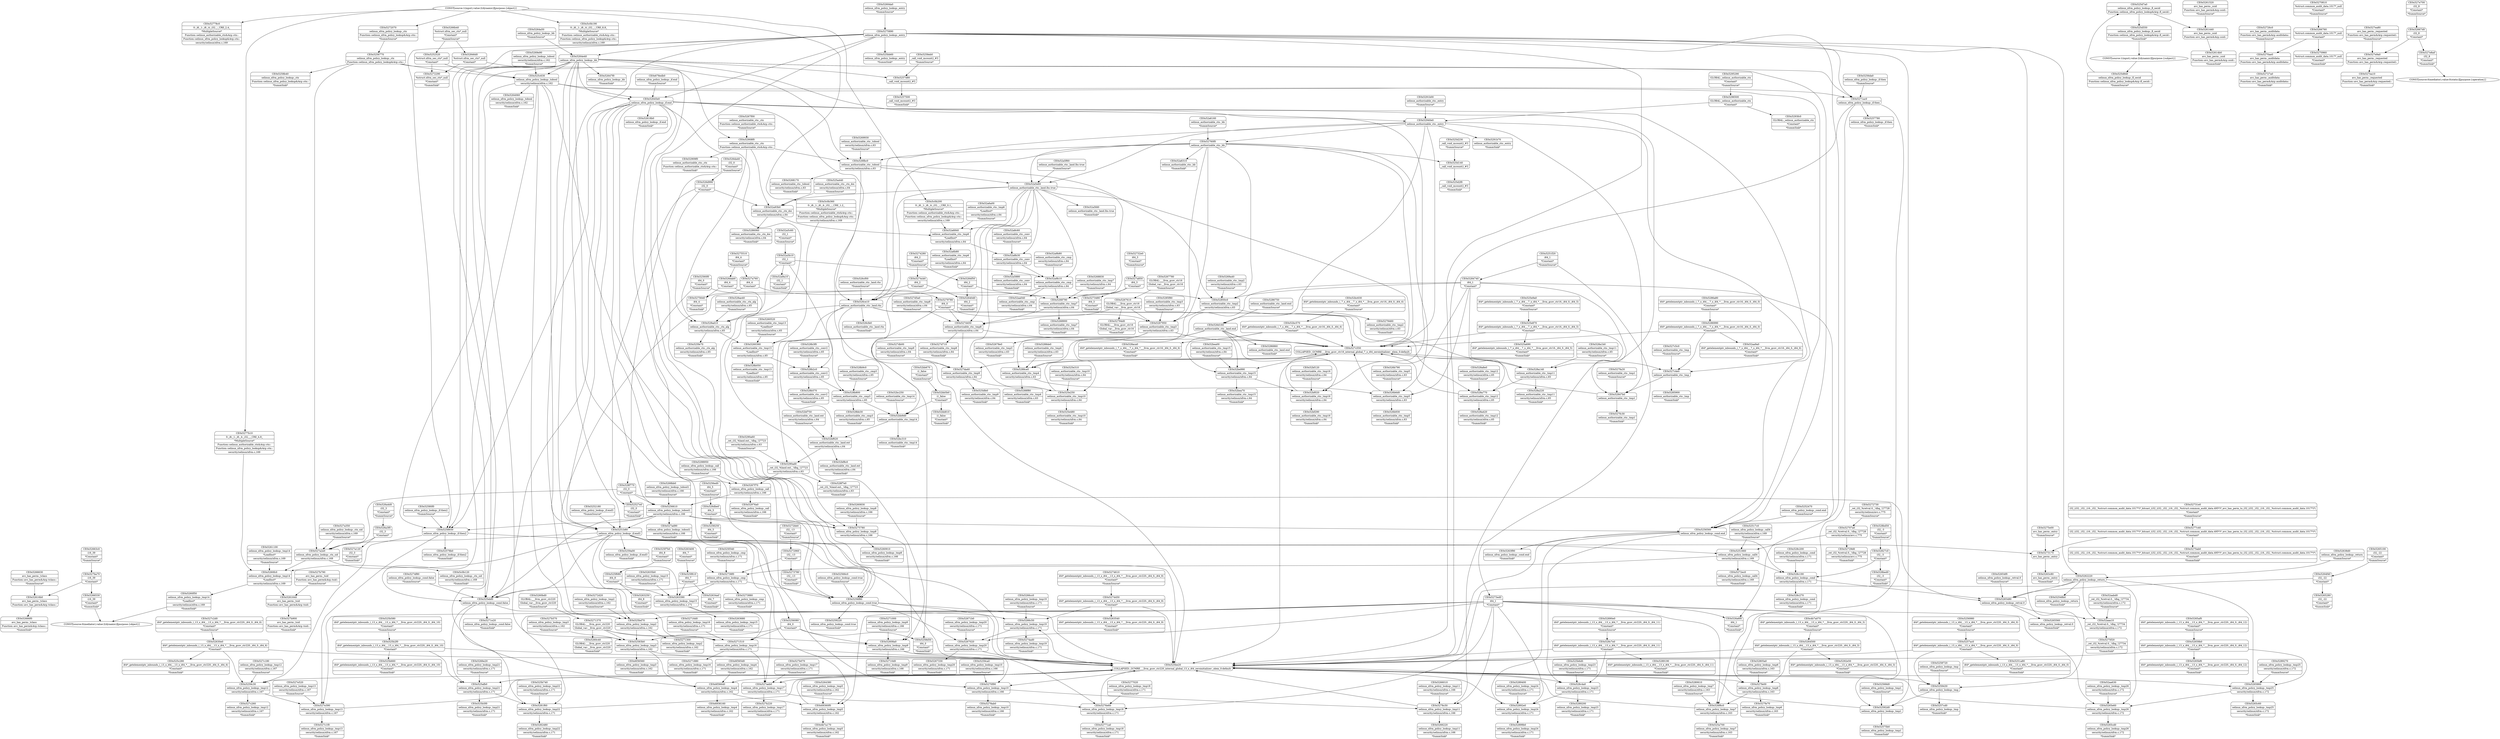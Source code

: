 digraph {
	CE0x5263c80 [shape=record,shape=Mrecord,label="{CE0x5263c80|avc_has_perm:_entry|*SummSink*}"]
	CE0x5268830 [shape=record,shape=Mrecord,label="{CE0x5268830|selinux_authorizable_ctx:_tmp7|security/selinux/xfrm.c,64|*SummSource*}"]
	CE0x5256f80 [shape=record,shape=Mrecord,label="{CE0x5256f80|selinux_xfrm_policy_lookup:_cond.true}"]
	CE0x5289200 [shape=record,shape=Mrecord,label="{CE0x5289200|selinux_xfrm_policy_lookup:_tmp23|security/selinux/xfrm.c,171|*SummSink*}"]
	CE0x5259430 [shape=record,shape=Mrecord,label="{CE0x5259430|selinux_xfrm_policy_lookup:_tmp}"]
	CE0x528ad10 [shape=record,shape=Mrecord,label="{CE0x528ad10|selinux_authorizable_ctx:_ctx_alg|security/selinux/xfrm.c,65}"]
	CE0x5286060 [shape=record,shape=Mrecord,label="{CE0x5286060|selinux_authorizable_ctx:_ctx_doi|security/selinux/xfrm.c,64|*SummSink*}"]
	CE0x525b660 [shape=record,shape=Mrecord,label="{CE0x525b660|i64*_getelementptr_inbounds_(_13_x_i64_,_13_x_i64_*___llvm_gcov_ctr220,_i64_0,_i64_10)|*Constant*|*SummSink*}"]
	CE0x52827c0 [shape=record,shape=Mrecord,label="{CE0x52827c0|i32_-3|*Constant*}"]
	CE0x527b070 [shape=record,shape=Mrecord,label="{CE0x527b070|selinux_xfrm_policy_lookup:_tmp17|security/selinux/xfrm.c,171|*SummSource*}"]
	CE0x52568d0 [shape=record,shape=Mrecord,label="{CE0x52568d0|selinux_xfrm_policy_lookup:_tmp1|*SummSource*}"]
	CE0x525ebf0 [shape=record,shape=Mrecord,label="{CE0x525ebf0|selinux_xfrm_policy_lookup:_cond.false}"]
	CE0x527a350 [shape=record,shape=Mrecord,label="{CE0x527a350|selinux_xfrm_policy_lookup:_ctx_sid|security/selinux/xfrm.c,169|*SummSource*}"]
	CE0x52771a0 [shape=record,shape=Mrecord,label="{CE0x52771a0|selinux_xfrm_policy_lookup:_tmp18|security/selinux/xfrm.c,171|*SummSink*}"]
	CE0x52bea70 [shape=record,shape=Mrecord,label="{CE0x52bea70|selinux_authorizable_ctx:_tmp15|security/selinux/xfrm.c,64|*SummSink*}"]
	CE0x5274cb0 [shape=record,shape=Mrecord,label="{CE0x5274cb0|i64_2|*Constant*}"]
	CE0x52940e0 [shape=record,shape=Mrecord,label="{CE0x52940e0|selinux_authorizable_ctx:_entry}"]
	CE0x526b930 [shape=record,shape=Mrecord,label="{CE0x526b930|selinux_authorizable_ctx:_tmp5|security/selinux/xfrm.c,63|*SummSink*}"]
	CE0x527fc30 [shape=record,shape=Mrecord,label="{CE0x527fc30|selinux_authorizable_ctx:_tmp1|*SummSink*}"]
	CE0x5258b40 [shape=record,shape=Mrecord,label="{CE0x5258b40|selinux_xfrm_policy_lookup:_ctx|Function::selinux_xfrm_policy_lookup&Arg::ctx::|*SummSink*}"]
	CE0x52659b0 [shape=record,shape=Mrecord,label="{CE0x52659b0|i64*_getelementptr_inbounds_(_13_x_i64_,_13_x_i64_*___llvm_gcov_ctr220,_i64_0,_i64_12)|*Constant*}"]
	CE0x5265100 [shape=record,shape=Mrecord,label="{CE0x5265100|i32_-22|*Constant*|*SummSource*}"]
	CE0x52899b0 [shape=record,shape=Mrecord,label="{CE0x52899b0|selinux_xfrm_policy_lookup:_tmp24|security/selinux/xfrm.c,171|*SummSink*}"]
	CE0x5267f00 [shape=record,shape=Mrecord,label="{CE0x5267f00|selinux_authorizable_ctx:_ctx|Function::selinux_authorizable_ctx&Arg::ctx::|*SummSource*}"]
	CE0x526b6d0 [shape=record,shape=Mrecord,label="{CE0x526b6d0|selinux_authorizable_ctx:_tmp5|security/selinux/xfrm.c,63}"]
	CE0x5291b70 [shape=record,shape=Mrecord,label="{CE0x5291b70|selinux_authorizable_ctx:_entry|*SummSink*}"]
	CE0x52614b0 [shape=record,shape=Mrecord,label="{CE0x52614b0|avc_has_perm:_ssid|Function::avc_has_perm&Arg::ssid::|*SummSink*}"]
	"CONST[source:1(input),value:2(dynamic)][purpose:{subject}]"
	CE0x52517c0 [shape=record,shape=Mrecord,label="{CE0x52517c0|selinux_xfrm_policy_lookup:_call4|security/selinux/xfrm.c,169|*SummSource*}"]
	CE0x5266630 [shape=record,shape=Mrecord,label="{CE0x5266630|avc_has_perm:_tclass|Function::avc_has_perm&Arg::tclass::|*SummSource*}"]
	CE0x528c270 [shape=record,shape=Mrecord,label="{CE0x528c270|selinux_xfrm_policy_lookup:_cond|security/selinux/xfrm.c,171|*SummSink*}"]
	CE0x527c180 [shape=record,shape=Mrecord,label="{CE0x527c180|selinux_xfrm_policy_lookup:_tmp12|security/selinux/xfrm.c,167|*SummSource*}"]
	CE0x5261440 [shape=record,shape=Mrecord,label="{CE0x5261440|avc_has_perm:_ssid|Function::avc_has_perm&Arg::ssid::}"]
	CE0x52a5880 [shape=record,shape=Mrecord,label="{CE0x52a5880|selinux_authorizable_ctx:_conv|security/selinux/xfrm.c,64|*SummSink*}"]
	CE0x525bb60 [shape=record,shape=Mrecord,label="{CE0x525bb60|selinux_xfrm_policy_lookup:_entry|*SummSink*}"]
	CE0x528b2c0 [shape=record,shape=Mrecord,label="{CE0x528b2c0|selinux_authorizable_ctx:_conv2|security/selinux/xfrm.c,65}"]
	CE0x528c190 [shape=record,shape=Mrecord,label="{CE0x528c190|selinux_xfrm_policy_lookup:_cond|security/selinux/xfrm.c,171}"]
	CE0x5277020 [shape=record,shape=Mrecord,label="{CE0x5277020|selinux_xfrm_policy_lookup:_tmp18|security/selinux/xfrm.c,171|*SummSource*}"]
	CE0x5260360 [shape=record,shape=Mrecord,label="{CE0x5260360|selinux_authorizable_ctx:_tmp13|*LoadInst*|security/selinux/xfrm.c,65}"]
	CE0x52640d0 [shape=record,shape=Mrecord,label="{CE0x52640d0|i64_2|*Constant*|*SummSink*}"]
	CE0x52bc250 [shape=record,shape=Mrecord,label="{CE0x52bc250|selinux_authorizable_ctx:_tmp14|*SummSource*}"]
	CE0x5260830 [shape=record,shape=Mrecord,label="{CE0x5260830|selinux_xfrm_policy_lookup:_tmp8|security/selinux/xfrm.c,166|*SummSource*}"]
	CE0x52908f0 [shape=record,shape=Mrecord,label="{CE0x52908f0|selinux_authorizable_ctx:_ctx|Function::selinux_authorizable_ctx&Arg::ctx::}"]
	CE0x52bb5b0 [shape=record,shape=Mrecord,label="{CE0x52bb5b0|i1_false|*Constant*}"]
	CE0x5274450 [shape=record,shape=Mrecord,label="{CE0x5274450|i64*_getelementptr_inbounds_(_13_x_i64_,_13_x_i64_*___llvm_gcov_ctr220,_i64_0,_i64_9)|*Constant*}"]
	CE0x52778c0 [shape=record,shape=Mrecord,label="{CE0x52778c0|0:_i8,_1:_i8,_4:_i32,_:_CRE_2,4_|*MultipleSource*|Function::selinux_authorizable_ctx&Arg::ctx::|Function::selinux_xfrm_policy_lookup&Arg::ctx::|security/selinux/xfrm.c,169}"]
	CE0x52727a0 [shape=record,shape=Mrecord,label="{CE0x52727a0|avc_has_perm:_auditdata|Function::avc_has_perm&Arg::auditdata::|*SummSink*}"]
	CE0x525d840 [shape=record,shape=Mrecord,label="{CE0x525d840|selinux_xfrm_policy_lookup:_fl_secid|Function::selinux_xfrm_policy_lookup&Arg::fl_secid::|*SummSource*}"]
	CE0x528b050 [shape=record,shape=Mrecord,label="{CE0x528b050|selinux_authorizable_ctx:_tmp13|*LoadInst*|security/selinux/xfrm.c,65|*SummSink*}"]
	CE0x5264500 [shape=record,shape=Mrecord,label="{CE0x5264500|i64*_getelementptr_inbounds_(_13_x_i64_,_13_x_i64_*___llvm_gcov_ctr220,_i64_0,_i64_3)|*Constant*}"]
	CE0x5265cd0 [shape=record,shape=Mrecord,label="{CE0x5265cd0|selinux_xfrm_policy_lookup:_tmp26|security/selinux/xfrm.c,172|*SummSink*}"]
	CE0x5279780 [shape=record,shape=Mrecord,label="{CE0x5279780|i64_0|*Constant*}"]
	CE0x52a8b30 [shape=record,shape=Mrecord,label="{CE0x52a8b30|selinux_authorizable_ctx:_conv|security/selinux/xfrm.c,64}"]
	CE0x5266c50 [shape=record,shape=Mrecord,label="{CE0x5266c50|selinux_xfrm_policy_lookup:_tmp19|security/selinux/xfrm.c,171}"]
	CE0x52666f0 [shape=record,shape=Mrecord,label="{CE0x52666f0|avc_has_perm:_tclass|Function::avc_has_perm&Arg::tclass::|*SummSink*}"]
	CE0x526d160 [shape=record,shape=Mrecord,label="{CE0x526d160|selinux_authorizable_ctx:_land.end}"]
	CE0x52729d0 [shape=record,shape=Mrecord,label="{CE0x52729d0|_ret_i32_%retval.0,_!dbg_!27728|security/selinux/avc.c,775|*SummSink*}"]
	CE0x52850c0 [shape=record,shape=Mrecord,label="{CE0x52850c0|selinux_authorizable_ctx:_tmp2|security/selinux/xfrm.c,63}"]
	CE0x527fe00 [shape=record,shape=Mrecord,label="{CE0x527fe00|selinux_xfrm_policy_lookup:_tmp6|security/selinux/xfrm.c,163}"]
	CE0x52bb670 [shape=record,shape=Mrecord,label="{CE0x52bb670|i1_false|*Constant*|*SummSource*}"]
	CE0x528f7e0 [shape=record,shape=Mrecord,label="{CE0x528f7e0|_ret_i32_%land.ext,_!dbg_!27723|security/selinux/xfrm.c,63|*SummSink*}"]
	CE0x525b2f0 [shape=record,shape=Mrecord,label="{CE0x525b2f0|i64*_getelementptr_inbounds_(_13_x_i64_,_13_x_i64_*___llvm_gcov_ctr220,_i64_0,_i64_10)|*Constant*}"]
	CE0x5278ab0 [shape=record,shape=Mrecord,label="{CE0x5278ab0|selinux_xfrm_policy_lookup:_tmp10|security/selinux/xfrm.c,166|*SummSink*}"]
	CE0x528bed0 [shape=record,shape=Mrecord,label="{CE0x528bed0|i32_-3|*Constant*|*SummSink*}"]
	CE0x52a5f60 [shape=record,shape=Mrecord,label="{CE0x52a5f60|selinux_authorizable_ctx:_land.lhs.true|*SummSource*}"]
	CE0x5275640 [shape=record,shape=Mrecord,label="{CE0x5275640|i64_4|*Constant*|*SummSink*}"]
	CE0x5284f50 [shape=record,shape=Mrecord,label="{CE0x5284f50|i64_2|*Constant*}"]
	CE0x527ba70 [shape=record,shape=Mrecord,label="{CE0x527ba70|i16_39|*Constant*}"]
	CE0x5271e20 [shape=record,shape=Mrecord,label="{CE0x5271e20|selinux_xfrm_policy_lookup:_cond.false|*SummSink*}"]
	CE0x5290ad0 [shape=record,shape=Mrecord,label="{CE0x5290ad0|_ret_i32_%land.ext,_!dbg_!27723|security/selinux/xfrm.c,63}"]
	CE0x525b740 [shape=record,shape=Mrecord,label="{CE0x525b740|selinux_xfrm_policy_lookup:_tmp22|security/selinux/xfrm.c,171|*SummSource*}"]
	CE0x52a9b10 [shape=record,shape=Mrecord,label="{CE0x52a9b10|selinux_authorizable_ctx:_cmp|security/selinux/xfrm.c,64}"]
	CE0x5265e60 [shape=record,shape=Mrecord,label="{CE0x5265e60|selinux_xfrm_policy_lookup:_tmp26|security/selinux/xfrm.c,172}"]
	CE0x52976a0 [shape=record,shape=Mrecord,label="{CE0x52976a0|selinux_xfrm_policy_lookup:_call|security/selinux/xfrm.c,166|*SummSink*}"]
	CE0x525d7a0 [shape=record,shape=Mrecord,label="{CE0x525d7a0|selinux_xfrm_policy_lookup:_fl_secid|Function::selinux_xfrm_policy_lookup&Arg::fl_secid::}"]
	CE0x5274f80 [shape=record,shape=Mrecord,label="{CE0x5274f80|selinux_xfrm_policy_lookup:_cond.false|*SummSource*}"]
	CE0x5260910 [shape=record,shape=Mrecord,label="{CE0x5260910|selinux_xfrm_policy_lookup:_tmp8|security/selinux/xfrm.c,166|*SummSink*}"]
	CE0x5273880 [shape=record,shape=Mrecord,label="{CE0x5273880|selinux_xfrm_policy_lookup:_cmp|security/selinux/xfrm.c,171|*SummSink*}"]
	CE0x527db00 [shape=record,shape=Mrecord,label="{CE0x527db00|selinux_authorizable_ctx:_tmp9|security/selinux/xfrm.c,64|*SummSource*}"]
	CE0x525be20 [shape=record,shape=Mrecord,label="{CE0x525be20|COLLAPSED:_GCMRE___llvm_gcov_ctr220_internal_global_13_x_i64_zeroinitializer:_elem_0:default:}"]
	CE0x5289270 [shape=record,shape=Mrecord,label="{CE0x5289270|selinux_xfrm_policy_lookup:_tmp25|security/selinux/xfrm.c,172|*SummSource*}"]
	CE0x5269930 [shape=record,shape=Mrecord,label="{CE0x5269930|selinux_authorizable_ctx:_tobool|security/selinux/xfrm.c,63|*SummSource*}"]
	CE0x5272ec0 [shape=record,shape=Mrecord,label="{CE0x5272ec0|selinux_xfrm_policy_lookup:_call4|security/selinux/xfrm.c,169|*SummSink*}"]
	CE0x5260bd0 [shape=record,shape=Mrecord,label="{CE0x5260bd0|GLOBAL:___llvm_gcov_ctr220|Global_var:__llvm_gcov_ctr220|*SummSource*}"]
	CE0x52647f0 [shape=record,shape=Mrecord,label="{CE0x52647f0|selinux_xfrm_policy_lookup:_bb|*SummSink*}"]
	CE0x5293fc0 [shape=record,shape=Mrecord,label="{CE0x5293fc0|GLOBAL:_selinux_authorizable_ctx|*Constant*|*SummSink*}"]
	CE0x528aca0 [shape=record,shape=Mrecord,label="{CE0x528aca0|i64*_getelementptr_inbounds_(_7_x_i64_,_7_x_i64_*___llvm_gcov_ctr16,_i64_0,_i64_6)|*Constant*|*SummSink*}"]
	CE0x5282480 [shape=record,shape=Mrecord,label="{CE0x5282480|selinux_xfrm_policy_lookup:_tmp22|security/selinux/xfrm.c,171|*SummSink*}"]
	CE0x528a140 [shape=record,shape=Mrecord,label="{CE0x528a140|selinux_authorizable_ctx:_tmp11|security/selinux/xfrm.c,65}"]
	CE0x5286990 [shape=record,shape=Mrecord,label="{CE0x5286990|i64*_getelementptr_inbounds_(_7_x_i64_,_7_x_i64_*___llvm_gcov_ctr16,_i64_0,_i64_0)|*Constant*}"]
	CE0x52bf620 [shape=record,shape=Mrecord,label="{CE0x52bf620|selinux_authorizable_ctx:_land.ext|security/selinux/xfrm.c,64}"]
	CE0x5288f80 [shape=record,shape=Mrecord,label="{CE0x5288f80|selinux_authorizable_ctx:_tmp4|security/selinux/xfrm.c,63|*SummSink*}"]
	CE0x525d2f0 [shape=record,shape=Mrecord,label="{CE0x525d2f0|_call_void_mcount()_#3|*SummSink*}"]
	CE0x5290a60 [shape=record,shape=Mrecord,label="{CE0x5290a60|_ret_i32_%land.ext,_!dbg_!27723|security/selinux/xfrm.c,63|*SummSource*}"]
	CE0x5280610 [shape=record,shape=Mrecord,label="{CE0x5280610|selinux_xfrm_policy_lookup:_tmp7|security/selinux/xfrm.c,163|*SummSource*}"]
	CE0x5271880 [shape=record,shape=Mrecord,label="{CE0x5271880|selinux_xfrm_policy_lookup:_tmp16|security/selinux/xfrm.c,171|*SummSink*}"]
	CE0x5264f40 [shape=record,shape=Mrecord,label="{CE0x5264f40|i32_-22|*Constant*}"]
	CE0x5266e20 [shape=record,shape=Mrecord,label="{CE0x5266e20|selinux_xfrm_policy_lookup:_tmp21|security/selinux/xfrm.c,171|*SummSource*}"]
	CE0x52846d0 [shape=record,shape=Mrecord,label="{CE0x52846d0|%struct.xfrm_sec_ctx*_null|*Constant*}"]
	CE0x5259ca0 [shape=record,shape=Mrecord,label="{CE0x5259ca0|selinux_xfrm_policy_lookup:_tmp10|security/selinux/xfrm.c,166|*SummSource*}"]
	CE0x5263250 [shape=record,shape=Mrecord,label="{CE0x5263250|i64_8|*Constant*|*SummSink*}"]
	CE0x52bf120 [shape=record,shape=Mrecord,label="{CE0x52bf120|selinux_authorizable_ctx:_tmp16|security/selinux/xfrm.c,64|*SummSource*}"]
	CE0x5271370 [shape=record,shape=Mrecord,label="{CE0x5271370|GLOBAL:___llvm_gcov_ctr220|Global_var:__llvm_gcov_ctr220}"]
	CE0x5275510 [shape=record,shape=Mrecord,label="{CE0x5275510|i64_4|*Constant*|*SummSource*}"]
	CE0x5252470 [shape=record,shape=Mrecord,label="{CE0x5252470|selinux_xfrm_policy_lookup:_cond.end|*SummSource*}"]
	CE0x52671b0 [shape=record,shape=Mrecord,label="{CE0x52671b0|selinux_xfrm_policy_lookup:_tmp20|security/selinux/xfrm.c,171|*SummSource*}"]
	CE0x527fa20 [shape=record,shape=Mrecord,label="{CE0x527fa20|selinux_authorizable_ctx:_tmp1|*SummSource*}"]
	CE0x5251a80 [shape=record,shape=Mrecord,label="{CE0x5251a80|i64*_getelementptr_inbounds_(_13_x_i64_,_13_x_i64_*___llvm_gcov_ctr220,_i64_0,_i64_0)|*Constant*|*SummSink*}"]
	CE0x528bd50 [shape=record,shape=Mrecord,label="{CE0x528bd50|i32_-3|*Constant*|*SummSource*}"]
	CE0x52aa040 [shape=record,shape=Mrecord,label="{CE0x52aa040|selinux_authorizable_ctx:_cmp|security/selinux/xfrm.c,64|*SummSink*}"]
	CE0x5295290 [shape=record,shape=Mrecord,label="{CE0x5295290|GLOBAL:_selinux_authorizable_ctx|*Constant*|*SummSource*}"]
	CE0x52aabd0 [shape=record,shape=Mrecord,label="{CE0x52aabd0|_ret_i32_%retval.0,_!dbg_!27734|security/selinux/xfrm.c,172|*SummSource*}"]
	CE0x527c260 [shape=record,shape=Mrecord,label="{CE0x527c260|selinux_xfrm_policy_lookup:_tmp12|security/selinux/xfrm.c,167|*SummSink*}"]
	CE0x52794d0 [shape=record,shape=Mrecord,label="{CE0x52794d0|GLOBAL:___llvm_gcov_ctr16|Global_var:__llvm_gcov_ctr16|*SummSink*}"]
	CE0x5260520 [shape=record,shape=Mrecord,label="{CE0x5260520|selinux_authorizable_ctx:_tmp13|*LoadInst*|security/selinux/xfrm.c,65|*SummSource*}"]
	CE0x52548b0 [shape=record,shape=Mrecord,label="{CE0x52548b0|selinux_xfrm_policy_lookup:_return|*SummSink*}"]
	CE0x6f365d0 [shape=record,shape=Mrecord,label="{CE0x6f365d0|selinux_xfrm_policy_lookup:_tmp4|security/selinux/xfrm.c,162|*SummSource*}"]
	CE0x5264e40 [shape=record,shape=Mrecord,label="{CE0x5264e40|selinux_xfrm_policy_lookup:_bb}"]
	CE0x52583b0 [shape=record,shape=Mrecord,label="{CE0x52583b0|selinux_xfrm_policy_lookup:_tmp3|security/selinux/xfrm.c,162}"]
	CE0x5284740 [shape=record,shape=Mrecord,label="{CE0x5284740|i64_1|*Constant*}"]
	CE0x5279460 [shape=record,shape=Mrecord,label="{CE0x5279460|selinux_authorizable_ctx:_tmp2|security/selinux/xfrm.c,63|*SummSink*}"]
	CE0x528ae40 [shape=record,shape=Mrecord,label="{CE0x528ae40|selinux_authorizable_ctx:_ctx_alg|security/selinux/xfrm.c,65|*SummSource*}"]
	CE0x5272bb0 [shape=record,shape=Mrecord,label="{CE0x5272bb0|i32_-13|*Constant*|*SummSource*}"]
	CE0x5265560 [shape=record,shape=Mrecord,label="{CE0x5265560|selinux_xfrm_policy_lookup:_retval.0|*SummSink*}"]
	CE0x5272290 [shape=record,shape=Mrecord,label="{CE0x5272290|%struct.xfrm_sec_ctx*_null|*Constant*|*SummSink*}"]
	CE0x52aa630 [shape=record,shape=Mrecord,label="{CE0x52aa630|selinux_xfrm_policy_lookup:_tmp26|security/selinux/xfrm.c,172|*SummSource*}"]
	CE0x5259220 [shape=record,shape=Mrecord,label="{CE0x5259220|selinux_xfrm_policy_lookup:_cond.true|*SummSink*}"]
	CE0x5267f70 [shape=record,shape=Mrecord,label="{CE0x5267f70|selinux_xfrm_policy_lookup:_call|security/selinux/xfrm.c,166}"]
	CE0x527a760 [shape=record,shape=Mrecord,label="{CE0x527a760|i64_4|*Constant*}"]
	CE0x5256ed0 [shape=record,shape=Mrecord,label="{CE0x5256ed0|i64_5|*Constant*|*SummSource*}"]
	CE0x5c0b190 [shape=record,shape=Mrecord,label="{CE0x5c0b190|0:_i8,_1:_i8,_4:_i32,_:_CRE_8,8_|*MultipleSource*|Function::selinux_authorizable_ctx&Arg::ctx::|Function::selinux_xfrm_policy_lookup&Arg::ctx::|security/selinux/xfrm.c,169}"]
	CE0x525e9a0 [shape=record,shape=Mrecord,label="{CE0x525e9a0|i64*_getelementptr_inbounds_(_7_x_i64_,_7_x_i64_*___llvm_gcov_ctr16,_i64_0,_i64_5)|*Constant*|*SummSource*}"]
	CE0x526cf00 [shape=record,shape=Mrecord,label="{CE0x526cf00|selinux_authorizable_ctx:_land.rhs|*SummSource*}"]
	CE0x52bc630 [shape=record,shape=Mrecord,label="{CE0x52bc630|i64*_getelementptr_inbounds_(_7_x_i64_,_7_x_i64_*___llvm_gcov_ctr16,_i64_0,_i64_6)|*Constant*|*SummSource*}"]
	CE0x5c0b200 [shape=record,shape=Mrecord,label="{CE0x5c0b200|0:_i8,_1:_i8,_4:_i32,_:_CRE_0,1_|*MultipleSource*|Function::selinux_authorizable_ctx&Arg::ctx::|Function::selinux_xfrm_policy_lookup&Arg::ctx::|security/selinux/xfrm.c,169}"]
	CE0x528c4a0 [shape=record,shape=Mrecord,label="{CE0x528c4a0|selinux_xfrm_policy_lookup:_tmp23|security/selinux/xfrm.c,171}"]
	CE0x5252520 [shape=record,shape=Mrecord,label="{CE0x5252520|%struct.xfrm_sec_ctx*_null|*Constant*}"]
	CE0x528b9c0 [shape=record,shape=Mrecord,label="{CE0x528b9c0|selinux_authorizable_ctx:_cmp3|security/selinux/xfrm.c,65|*SummSource*}"]
	CE0x52aa9a0 [shape=record,shape=Mrecord,label="{CE0x52aa9a0|i64*_getelementptr_inbounds_(_7_x_i64_,_7_x_i64_*___llvm_gcov_ctr16,_i64_0,_i64_0)|*Constant*|*SummSink*}"]
	CE0x527b570 [shape=record,shape=Mrecord,label="{CE0x527b570|selinux_xfrm_policy_lookup:_tmp3|security/selinux/xfrm.c,162|*SummSource*}"]
	CE0x5286750 [shape=record,shape=Mrecord,label="{CE0x5286750|selinux_authorizable_ctx:_land.end|*SummSource*}"]
	CE0x52aaa10 [shape=record,shape=Mrecord,label="{CE0x52aaa10|_ret_i32_%retval.0,_!dbg_!27734|security/selinux/xfrm.c,172}"]
	CE0x5275f20 [shape=record,shape=Mrecord,label="{CE0x5275f20|_ret_i32_%retval.0,_!dbg_!27734|security/selinux/xfrm.c,172|*SummSink*}"]
	CE0x52a5fd0 [shape=record,shape=Mrecord,label="{CE0x52a5fd0|selinux_authorizable_ctx:_land.lhs.true|*SummSink*}"]
	CE0x5266530 [shape=record,shape=Mrecord,label="{CE0x5266530|i16_39|*Constant*|*SummSink*}"]
	CE0x5289190 [shape=record,shape=Mrecord,label="{CE0x5289190|i64*_getelementptr_inbounds_(_13_x_i64_,_13_x_i64_*___llvm_gcov_ctr220,_i64_0,_i64_11)|*Constant*|*SummSink*}"]
	CE0x5268790 [shape=record,shape=Mrecord,label="{CE0x5268790|selinux_authorizable_ctx:_tmp7|security/selinux/xfrm.c,64}"]
	CE0x526dbe0 [shape=record,shape=Mrecord,label="{CE0x526dbe0|i64_5|*Constant*}"]
	CE0x526a6f0 [shape=record,shape=Mrecord,label="{CE0x526a6f0|i64_1|*Constant*|*SummSink*}"]
	CE0x5257d80 [shape=record,shape=Mrecord,label="{CE0x5257d80|_call_void_mcount()_#3}"]
	CE0x528b800 [shape=record,shape=Mrecord,label="{CE0x528b800|selinux_authorizable_ctx:_cmp3|security/selinux/xfrm.c,65}"]
	CE0x5275ab0 [shape=record,shape=Mrecord,label="{CE0x5275ab0|i32_(i32,_i32,_i16,_i32,_%struct.common_audit_data.1017*)*_bitcast_(i32_(i32,_i32,_i16,_i32,_%struct.common_audit_data.495*)*_avc_has_perm_to_i32_(i32,_i32,_i16,_i32,_%struct.common_audit_data.1017*)*)|*Constant*|*SummSink*}"]
	CE0x52575b0 [shape=record,shape=Mrecord,label="{CE0x52575b0|selinux_xfrm_policy_lookup:_tmp1|*SummSink*}"]
	CE0x5262220 [shape=record,shape=Mrecord,label="{CE0x5262220|selinux_xfrm_policy_lookup:_return}"]
	CE0x528c7e0 [shape=record,shape=Mrecord,label="{CE0x528c7e0|i64*_getelementptr_inbounds_(_13_x_i64_,_13_x_i64_*___llvm_gcov_ctr220,_i64_0,_i64_11)|*Constant*}"]
	CE0x52a9b80 [shape=record,shape=Mrecord,label="{CE0x52a9b80|selinux_authorizable_ctx:_cmp|security/selinux/xfrm.c,64|*SummSource*}"]
	CE0x5269e90 [shape=record,shape=Mrecord,label="{CE0x5269e90|selinux_xfrm_policy_lookup:_tobool|security/selinux/xfrm.c,162|*SummSource*}"]
	CE0x526f6c0 [shape=record,shape=Mrecord,label="{CE0x526f6c0|selinux_xfrm_policy_lookup:_tmp7|security/selinux/xfrm.c,163}"]
	CE0x5257ac0 [shape=record,shape=Mrecord,label="{CE0x5257ac0|i64*_getelementptr_inbounds_(_13_x_i64_,_13_x_i64_*___llvm_gcov_ctr220,_i64_0,_i64_0)|*Constant*}"]
	CE0x528b3f0 [shape=record,shape=Mrecord,label="{CE0x528b3f0|selinux_authorizable_ctx:_conv2|security/selinux/xfrm.c,65|*SummSource*}"]
	CE0x5274610 [shape=record,shape=Mrecord,label="{CE0x5274610|i64*_getelementptr_inbounds_(_13_x_i64_,_13_x_i64_*___llvm_gcov_ctr220,_i64_0,_i64_9)|*Constant*|*SummSource*}"]
	CE0x52710d0 [shape=record,shape=Mrecord,label="{CE0x52710d0|selinux_xfrm_policy_lookup:_tmp9|security/selinux/xfrm.c,166|*SummSink*}"]
	CE0x5261640 [shape=record,shape=Mrecord,label="{CE0x5261640|avc_has_perm:_tsid|Function::avc_has_perm&Arg::tsid::}"]
	CE0x526a4d0 [shape=record,shape=Mrecord,label="{CE0x526a4d0|i32_3|*Constant*|*SummSource*}"]
	CE0x52645e0 [shape=record,shape=Mrecord,label="{CE0x52645e0|selinux_xfrm_policy_lookup:_if.end}"]
	CE0x5272d20 [shape=record,shape=Mrecord,label="{CE0x5272d20|selinux_xfrm_policy_lookup:_tmp2|security/selinux/xfrm.c,162|*SummSource*}"]
	CE0x52560f0 [shape=record,shape=Mrecord,label="{CE0x52560f0|i64_0|*Constant*|*SummSource*}"]
	CE0x525b6d0 [shape=record,shape=Mrecord,label="{CE0x525b6d0|selinux_xfrm_policy_lookup:_tmp23|security/selinux/xfrm.c,171|*SummSource*}"]
	CE0x5265c60 [shape=record,shape=Mrecord,label="{CE0x5265c60|selinux_xfrm_policy_lookup:_tmp25|security/selinux/xfrm.c,172|*SummSink*}"]
	CE0x5263f90 [shape=record,shape=Mrecord,label="{CE0x5263f90|selinux_xfrm_policy_lookup:_cond.end|*SummSink*}"]
	CE0x5272730 [shape=record,shape=Mrecord,label="{CE0x5272730|_ret_i32_%retval.0,_!dbg_!27728|security/selinux/avc.c,775|*SummSource*}"]
	CE0x5265480 [shape=record,shape=Mrecord,label="{CE0x5265480|selinux_xfrm_policy_lookup:_retval.0}"]
	CE0x527e8a0 [shape=record,shape=Mrecord,label="{CE0x527e8a0|i32_8|*Constant*|*SummSink*}"]
	CE0x5268bb0 [shape=record,shape=Mrecord,label="{CE0x5268bb0|selinux_xfrm_policy_lookup:_tobool1|security/selinux/xfrm.c,166|*SummSource*}"]
	CE0x5260fc0 [shape=record,shape=Mrecord,label="{CE0x5260fc0|selinux_xfrm_policy_lookup:_tmp14|*LoadInst*|security/selinux/xfrm.c,169}"]
	CE0x52a5c60 [shape=record,shape=Mrecord,label="{CE0x52a5c60|i32_1|*Constant*|*SummSource*}"]
	CE0x52634a0 [shape=record,shape=Mrecord,label="{CE0x52634a0|i64_7|*Constant*|*SummSink*}"]
	CE0x52bea00 [shape=record,shape=Mrecord,label="{CE0x52bea00|selinux_authorizable_ctx:_tmp15|security/selinux/xfrm.c,64|*SummSource*}"]
	CE0x5264380 [shape=record,shape=Mrecord,label="{CE0x5264380|selinux_xfrm_policy_lookup:_tmp5|security/selinux/xfrm.c,162|*SummSource*}"]
	CE0x5271510 [shape=record,shape=Mrecord,label="{CE0x5271510|selinux_xfrm_policy_lookup:_tmp16|security/selinux/xfrm.c,171}"]
	CE0x5265af0 [shape=record,shape=Mrecord,label="{CE0x5265af0|i64*_getelementptr_inbounds_(_13_x_i64_,_13_x_i64_*___llvm_gcov_ctr220,_i64_0,_i64_12)|*Constant*|*SummSource*}"]
	CE0x5296500 [shape=record,shape=Mrecord,label="{CE0x5296500|GLOBAL:_selinux_authorizable_ctx|*Constant*}"]
	CE0x5259a00 [shape=record,shape=Mrecord,label="{CE0x5259a00|selinux_xfrm_policy_lookup:_if.end3|*SummSink*}"]
	CE0x52bf8c0 [shape=record,shape=Mrecord,label="{CE0x52bf8c0|selinux_authorizable_ctx:_land.ext|security/selinux/xfrm.c,64|*SummSink*}"]
	CE0x52bc310 [shape=record,shape=Mrecord,label="{CE0x52bc310|selinux_authorizable_ctx:_tmp14|*SummSink*}"]
	CE0x5267330 [shape=record,shape=Mrecord,label="{CE0x5267330|selinux_xfrm_policy_lookup:_tmp20|security/selinux/xfrm.c,171|*SummSink*}"]
	CE0x52667d0 [shape=record,shape=Mrecord,label="{CE0x52667d0|i32_8|*Constant*}"]
	CE0x525c630 [shape=record,shape=Mrecord,label="{CE0x525c630|selinux_xfrm_policy_lookup:_tobool|security/selinux/xfrm.c,162}"]
	CE0x527e700 [shape=record,shape=Mrecord,label="{CE0x527e700|i32_8|*Constant*|*SummSource*}"]
	CE0x5286a80 [shape=record,shape=Mrecord,label="{CE0x5286a80|i64*_getelementptr_inbounds_(_7_x_i64_,_7_x_i64_*___llvm_gcov_ctr16,_i64_0,_i64_0)|*Constant*|*SummSource*}"]
	CE0x527e390 [shape=record,shape=Mrecord,label="{CE0x527e390|selinux_xfrm_policy_lookup:_tmp13|security/selinux/xfrm.c,167}"]
	CE0x525dfe0 [shape=record,shape=Mrecord,label="{CE0x525dfe0|selinux_authorizable_ctx:_tmp9|security/selinux/xfrm.c,64|*SummSink*}"]
	CE0x5285f80 [shape=record,shape=Mrecord,label="{CE0x5285f80|selinux_authorizable_ctx:_tmp3|security/selinux/xfrm.c,63|*SummSource*}"]
	CE0x6f36560 [shape=record,shape=Mrecord,label="{CE0x6f36560|selinux_xfrm_policy_lookup:_tmp3|security/selinux/xfrm.c,162|*SummSink*}"]
	CE0x52608a0 [shape=record,shape=Mrecord,label="{CE0x52608a0|selinux_xfrm_policy_lookup:_tmp9|security/selinux/xfrm.c,166}"]
	CE0x527a2e0 [shape=record,shape=Mrecord,label="{CE0x527a2e0|selinux_xfrm_policy_lookup:_ctx_sid|security/selinux/xfrm.c,169}"]
	CE0x5263680 [shape=record,shape=Mrecord,label="{CE0x5263680|selinux_xfrm_policy_lookup:_tmp15|security/selinux/xfrm.c,171|*SummSink*}"]
	CE0x5266010 [shape=record,shape=Mrecord,label="{CE0x5266010|selinux_xfrm_policy_lookup:_tmp11|security/selinux/xfrm.c,166|*SummSource*}"]
	CE0x5291b00 [shape=record,shape=Mrecord,label="{CE0x5291b00|selinux_authorizable_ctx:_entry|*SummSource*}"]
	CE0x52892e0 [shape=record,shape=Mrecord,label="{CE0x52892e0|selinux_xfrm_policy_lookup:_tmp24|security/selinux/xfrm.c,171}"]
	CE0x52a6840 [shape=record,shape=Mrecord,label="{CE0x52a6840|selinux_authorizable_ctx:_tmp6|*LoadInst*|security/selinux/xfrm.c,64}"]
	CE0x5251b80 [shape=record,shape=Mrecord,label="{CE0x5251b80|selinux_xfrm_policy_lookup:_if.end3}"]
	CE0x527aeb0 [shape=record,shape=Mrecord,label="{CE0x527aeb0|selinux_xfrm_policy_lookup:_tmp17|security/selinux/xfrm.c,171}"]
	CE0x5256980 [shape=record,shape=Mrecord,label="{CE0x5256980|i64*_getelementptr_inbounds_(_13_x_i64_,_13_x_i64_*___llvm_gcov_ctr220,_i64_0,_i64_0)|*Constant*|*SummSource*}"]
	CE0x52a9a10 [shape=record,shape=Mrecord,label="{CE0x52a9a10|i32_1|*Constant*|*SummSink*}"]
	CE0x5258720 [shape=record,shape=Mrecord,label="{CE0x5258720|selinux_xfrm_policy_lookup:_tmp|*SummSource*}"]
	CE0x528a420 [shape=record,shape=Mrecord,label="{CE0x528a420|selinux_authorizable_ctx:_tmp12|security/selinux/xfrm.c,65|*SummSink*}"]
	CE0x526fbc0 [shape=record,shape=Mrecord,label="{CE0x526fbc0|selinux_authorizable_ctx:_tobool|security/selinux/xfrm.c,63}"]
	CE0x5263540 [shape=record,shape=Mrecord,label="{CE0x5263540|i64*_getelementptr_inbounds_(_13_x_i64_,_13_x_i64_*___llvm_gcov_ctr220,_i64_0,_i64_9)|*Constant*|*SummSink*}"]
	CE0x5292e50 [shape=record,shape=Mrecord,label="{CE0x5292e50|i64*_getelementptr_inbounds_(_13_x_i64_,_13_x_i64_*___llvm_gcov_ctr220,_i64_0,_i64_3)|*Constant*|*SummSink*}"]
	CE0x5277b10 [shape=record,shape=Mrecord,label="{CE0x5277b10|0:_i8,_1:_i8,_4:_i32,_:_CRE_4,8_|*MultipleSource*|Function::selinux_authorizable_ctx&Arg::ctx::|Function::selinux_xfrm_policy_lookup&Arg::ctx::|security/selinux/xfrm.c,169}"]
	CE0x5268170 [shape=record,shape=Mrecord,label="{CE0x5268170|selinux_authorizable_ctx:_tobool|security/selinux/xfrm.c,63|*SummSink*}"]
	CE0x52a6b80 [shape=record,shape=Mrecord,label="{CE0x52a6b80|selinux_authorizable_ctx:_tmp6|*LoadInst*|security/selinux/xfrm.c,64|*SummSink*}"]
	CE0x5c0b120 [shape=record,shape=Mrecord,label="{CE0x5c0b120|selinux_xfrm_policy_lookup:_ctx_sid|security/selinux/xfrm.c,169|*SummSink*}"]
	CE0x527fe70 [shape=record,shape=Mrecord,label="{CE0x527fe70|selinux_xfrm_policy_lookup:_tmp6|security/selinux/xfrm.c,163|*SummSink*}"]
	CE0x5270810 [shape=record,shape=Mrecord,label="{CE0x5270810|%struct.common_audit_data.1017*_null|*Constant*|*SummSource*}"]
	CE0x5281f60 [shape=record,shape=Mrecord,label="{CE0x5281f60|selinux_xfrm_policy_lookup:_tmp22|security/selinux/xfrm.c,171}"]
	CE0x6936160 [shape=record,shape=Mrecord,label="{CE0x6936160|selinux_xfrm_policy_lookup:_tmp4|security/selinux/xfrm.c,162|*SummSink*}"]
	CE0x525d140 [shape=record,shape=Mrecord,label="{CE0x525d140|_call_void_mcount()_#3}"]
	CE0x5273780 [shape=record,shape=Mrecord,label="{CE0x5273780|i32_-13|*Constant*|*SummSink*}"]
	CE0x52726c0 [shape=record,shape=Mrecord,label="{CE0x52726c0|avc_has_perm:_auditdata|Function::avc_has_perm&Arg::auditdata::|*SummSource*}"]
	CE0x527c1f0 [shape=record,shape=Mrecord,label="{CE0x527c1f0|selinux_xfrm_policy_lookup:_tmp13|security/selinux/xfrm.c,167|*SummSink*}"]
	CE0x528bb30 [shape=record,shape=Mrecord,label="{CE0x528bb30|selinux_authorizable_ctx:_cmp3|security/selinux/xfrm.c,65|*SummSink*}"]
	CE0x527ad90 [shape=record,shape=Mrecord,label="{CE0x527ad90|selinux_xfrm_policy_lookup:_tobool1|security/selinux/xfrm.c,166|*SummSink*}"]
	CE0x5260da0 [shape=record,shape=Mrecord,label="{CE0x5260da0|selinux_xfrm_policy_lookup:_entry|*SummSource*}"]
	CE0x525b580 [shape=record,shape=Mrecord,label="{CE0x525b580|i64*_getelementptr_inbounds_(_13_x_i64_,_13_x_i64_*___llvm_gcov_ctr220,_i64_0,_i64_10)|*Constant*|*SummSource*}"]
	CE0x5258eb0 [shape=record,shape=Mrecord,label="{CE0x5258eb0|_call_void_mcount()_#3|*SummSource*}"]
	CE0x5272960 [shape=record,shape=Mrecord,label="{CE0x5272960|i32_-13|*Constant*}"]
	CE0x526a3f0 [shape=record,shape=Mrecord,label="{CE0x526a3f0|i32_3|*Constant*}"]
	CE0x52bb810 [shape=record,shape=Mrecord,label="{CE0x52bb810|i1_false|*Constant*|*SummSink*}"]
	CE0x5265bf0 [shape=record,shape=Mrecord,label="{CE0x5265bf0|i64*_getelementptr_inbounds_(_13_x_i64_,_13_x_i64_*___llvm_gcov_ctr220,_i64_0,_i64_12)|*Constant*|*SummSink*}"]
	CE0x525b5f0 [shape=record,shape=Mrecord,label="{CE0x525b5f0|selinux_xfrm_policy_lookup:_tmp21|security/selinux/xfrm.c,171|*SummSink*}"]
	CE0x5267020 [shape=record,shape=Mrecord,label="{CE0x5267020|selinux_xfrm_policy_lookup:_tmp20|security/selinux/xfrm.c,171}"]
	CE0x527c550 [shape=record,shape=Mrecord,label="{CE0x527c550|COLLAPSED:_GCMRE___llvm_gcov_ctr16_internal_global_7_x_i64_zeroinitializer:_elem_0:default:}"]
	CE0x678edb0 [shape=record,shape=Mrecord,label="{CE0x678edb0|selinux_xfrm_policy_lookup:_if.end|*SummSource*}"]
	CE0x52592d0 [shape=record,shape=Mrecord,label="{CE0x52592d0|selinux_xfrm_policy_lookup:_tmp1}"]
	CE0x526dab0 [shape=record,shape=Mrecord,label="{CE0x526dab0|i64_4|*Constant*}"]
	CE0x5258d50 [shape=record,shape=Mrecord,label="{CE0x5258d50|i64_0|*Constant*|*SummSink*}"]
	CE0x5298950 [shape=record,shape=Mrecord,label="{CE0x5298950|selinux_xfrm_policy_lookup:_call|security/selinux/xfrm.c,166|*SummSource*}"]
	CE0x5288de0 [shape=record,shape=Mrecord,label="{CE0x5288de0|selinux_authorizable_ctx:_tmp4|security/selinux/xfrm.c,63|*SummSource*}"]
	CE0x52663c0 [shape=record,shape=Mrecord,label="{CE0x52663c0|i16_39|*Constant*|*SummSource*}"]
	CE0x5270f90 [shape=record,shape=Mrecord,label="{CE0x5270f90|selinux_xfrm_policy_lookup:_tmp10|security/selinux/xfrm.c,166}"]
	CE0x52760f0 [shape=record,shape=Mrecord,label="{CE0x52760f0|selinux_authorizable_ctx:_bb}"]
	CE0x5265280 [shape=record,shape=Mrecord,label="{CE0x5265280|i32_-22|*Constant*|*SummSink*}"]
	CE0x525bd70 [shape=record,shape=Mrecord,label="{CE0x525bd70|selinux_xfrm_policy_lookup:_tmp2|security/selinux/xfrm.c,162}"]
	CE0x528a1b0 [shape=record,shape=Mrecord,label="{CE0x528a1b0|selinux_authorizable_ctx:_tmp11|security/selinux/xfrm.c,65|*SummSource*}"]
	CE0x527b790 [shape=record,shape=Mrecord,label="{CE0x527b790|avc_has_perm:_tsid|Function::avc_has_perm&Arg::tsid::|*SummSource*}"]
	CE0x527e520 [shape=record,shape=Mrecord,label="{CE0x527e520|selinux_xfrm_policy_lookup:_tmp13|security/selinux/xfrm.c,167|*SummSource*}"]
	CE0x525f680 [shape=record,shape=Mrecord,label="{CE0x525f680|i64_8|*Constant*}"]
	CE0x5271000 [shape=record,shape=Mrecord,label="{CE0x5271000|selinux_xfrm_policy_lookup:_tmp9|security/selinux/xfrm.c,166|*SummSource*}"]
	CE0x52be990 [shape=record,shape=Mrecord,label="{CE0x52be990|selinux_authorizable_ctx:_tmp15|security/selinux/xfrm.c,64}"]
	CE0x5266cc0 [shape=record,shape=Mrecord,label="{CE0x5266cc0|selinux_xfrm_policy_lookup:_tmp19|security/selinux/xfrm.c,171|*SummSource*}"]
	CE0x525a700 [shape=record,shape=Mrecord,label="{CE0x525a700|selinux_xfrm_policy_lookup:_tmp7|security/selinux/xfrm.c,163|*SummSink*}"]
	CE0x5258930 [shape=record,shape=Mrecord,label="{CE0x5258930|selinux_xfrm_policy_lookup:_if.then2}"]
	"CONST[source:0(mediator),value:2(dynamic)][purpose:{object}]"
	CE0x5256770 [shape=record,shape=Mrecord,label="{CE0x5256770|selinux_xfrm_policy_lookup:_ctx|Function::selinux_xfrm_policy_lookup&Arg::ctx::}"]
	CE0x52a5b10 [shape=record,shape=Mrecord,label="{CE0x52a5b10|i32_1|*Constant*}"]
	CE0x526cfe0 [shape=record,shape=Mrecord,label="{CE0x526cfe0|selinux_authorizable_ctx:_land.rhs|*SummSink*}"]
	CE0x52805a0 [shape=record,shape=Mrecord,label="{CE0x52805a0|selinux_xfrm_policy_lookup:_tmp6|security/selinux/xfrm.c,163|*SummSource*}"]
	CE0x5256080 [shape=record,shape=Mrecord,label="{CE0x5256080|i64_0|*Constant*}"]
	CE0x5259c30 [shape=record,shape=Mrecord,label="{CE0x5259c30|selinux_xfrm_policy_lookup:_tmp12|security/selinux/xfrm.c,167}"]
	CE0x525f340 [shape=record,shape=Mrecord,label="{CE0x525f340|selinux_xfrm_policy_lookup:_cmp|security/selinux/xfrm.c,171|*SummSource*}"]
	CE0x5251660 [shape=record,shape=Mrecord,label="{CE0x5251660|selinux_xfrm_policy_lookup:_call4|security/selinux/xfrm.c,169}"]
	CE0x527b220 [shape=record,shape=Mrecord,label="{CE0x527b220|selinux_xfrm_policy_lookup:_tmp17|security/selinux/xfrm.c,171|*SummSink*}"]
	CE0x525e250 [shape=record,shape=Mrecord,label="{CE0x525e250|selinux_authorizable_ctx:_tmp10|security/selinux/xfrm.c,64}"]
	CE0x5252180 [shape=record,shape=Mrecord,label="{CE0x5252180|selinux_xfrm_policy_lookup:_if.end3|*SummSource*}"]
	CE0x52909f0 [shape=record,shape=Mrecord,label="{CE0x52909f0|selinux_authorizable_ctx:_ctx|Function::selinux_authorizable_ctx&Arg::ctx::|*SummSink*}"]
	CE0x52618b0 [shape=record,shape=Mrecord,label="{CE0x52618b0|selinux_xfrm_policy_lookup:_if.end|*SummSink*}"]
	CE0x525c280 [shape=record,shape=Mrecord,label="{CE0x525c280|i64*_getelementptr_inbounds_(_13_x_i64_,_13_x_i64_*___llvm_gcov_ctr220,_i64_0,_i64_6)|*Constant*|*SummSink*}"]
	CE0x5273480 [shape=record,shape=Mrecord,label="{CE0x5273480|i64_3|*Constant*|*SummSink*}"]
	CE0x525a690 [shape=record,shape=Mrecord,label="{CE0x525a690|i64*_getelementptr_inbounds_(_7_x_i64_,_7_x_i64_*___llvm_gcov_ctr16,_i64_0,_i64_5)|*Constant*|*SummSink*}"]
	CE0x52580f0 [shape=record,shape=Mrecord,label="{CE0x52580f0|selinux_xfrm_policy_lookup:_if.then2|*SummSource*}"]
	CE0x5266b40 [shape=record,shape=Mrecord,label="{CE0x5266b40|%struct.xfrm_sec_ctx*_null|*Constant*|*SummSource*}"]
	CE0x528b570 [shape=record,shape=Mrecord,label="{CE0x528b570|selinux_authorizable_ctx:_conv2|security/selinux/xfrm.c,65|*SummSink*}"]
	CE0x52654f0 [shape=record,shape=Mrecord,label="{CE0x52654f0|selinux_xfrm_policy_lookup:_retval.0|*SummSource*}"]
	"CONST[source:0(mediator),value:0(static)][purpose:{operation}]"
	CE0x5271ac0 [shape=record,shape=Mrecord,label="{CE0x5271ac0|selinux_xfrm_policy_lookup:_if.then}"]
	CE0x4b7a170 [shape=record,shape=Mrecord,label="{CE0x4b7a170|selinux_xfrm_policy_lookup:_tmp5|security/selinux/xfrm.c,162|*SummSink*}"]
	CE0x52a6160 [shape=record,shape=Mrecord,label="{CE0x52a6160|selinux_authorizable_ctx:_bb|*SummSource*}"]
	CE0x5270ae0 [shape=record,shape=Mrecord,label="{CE0x5270ae0|avc_has_perm:_auditdata|Function::avc_has_perm&Arg::auditdata::}"]
	CE0x5274280 [shape=record,shape=Mrecord,label="{CE0x5274280|i64_2|*Constant*|*SummSource*}"]
	CE0x5275e00 [shape=record,shape=Mrecord,label="{CE0x5275e00|avc_has_perm:_entry|*SummSource*}"]
	CE0x52a6310 [shape=record,shape=Mrecord,label="{CE0x52a6310|selinux_authorizable_ctx:_bb|*SummSink*}"]
	CE0x525fe70 [shape=record,shape=Mrecord,label="{CE0x525fe70|selinux_authorizable_ctx:_ctx_alg|security/selinux/xfrm.c,65|*SummSink*}"]
	CE0x52bf020 [shape=record,shape=Mrecord,label="{CE0x52bf020|selinux_authorizable_ctx:_tmp16|security/selinux/xfrm.c,64}"]
	CE0x52716d0 [shape=record,shape=Mrecord,label="{CE0x52716d0|selinux_xfrm_policy_lookup:_tmp16|security/selinux/xfrm.c,171|*SummSource*}"]
	CE0x52847b0 [shape=record,shape=Mrecord,label="{CE0x52847b0|selinux_authorizable_ctx:_tmp1}"]
	CE0x6f36640 [shape=record,shape=Mrecord,label="{CE0x6f36640|selinux_xfrm_policy_lookup:_tmp4|security/selinux/xfrm.c,162}"]
	CE0x5260c40 [shape=record,shape=Mrecord,label="{CE0x5260c40|GLOBAL:___llvm_gcov_ctr220|Global_var:__llvm_gcov_ctr220|*SummSink*}"]
	CE0x52707a0 [shape=record,shape=Mrecord,label="{CE0x52707a0|_ret_i32_%retval.0,_!dbg_!27728|security/selinux/avc.c,775}"]
	CE0x527e9a0 [shape=record,shape=Mrecord,label="{CE0x527e9a0|avc_has_perm:_requested|Function::avc_has_perm&Arg::requested::}"]
	CE0x5278c50 [shape=record,shape=Mrecord,label="{CE0x5278c50|selinux_xfrm_policy_lookup:_tmp11|security/selinux/xfrm.c,166}"]
	CE0x52bb9d0 [shape=record,shape=Mrecord,label="{CE0x52bb9d0|selinux_authorizable_ctx:_tmp14}"]
	CE0x525f610 [shape=record,shape=Mrecord,label="{CE0x525f610|i64_7|*Constant*}"]
	CE0x527c2d0 [shape=record,shape=Mrecord,label="{CE0x527c2d0|i64*_getelementptr_inbounds_(_13_x_i64_,_13_x_i64_*___llvm_gcov_ctr220,_i64_0,_i64_6)|*Constant*|*SummSource*}"]
	CE0x527d450 [shape=record,shape=Mrecord,label="{CE0x527d450|selinux_authorizable_ctx:_tmp8|security/selinux/xfrm.c,64}"]
	CE0x528a220 [shape=record,shape=Mrecord,label="{CE0x528a220|selinux_authorizable_ctx:_tmp11|security/selinux/xfrm.c,65|*SummSink*}"]
	CE0x52a5e60 [shape=record,shape=Mrecord,label="{CE0x52a5e60|selinux_authorizable_ctx:_land.lhs.true}"]
	CE0x525d550 [shape=record,shape=Mrecord,label="{CE0x525d550|selinux_xfrm_policy_lookup:_fl_secid|Function::selinux_xfrm_policy_lookup&Arg::fl_secid::|*SummSink*}"]
	CE0x5263390 [shape=record,shape=Mrecord,label="{CE0x5263390|selinux_xfrm_policy_lookup:_tmp15|security/selinux/xfrm.c,171}"]
	CE0x52635b0 [shape=record,shape=Mrecord,label="{CE0x52635b0|selinux_xfrm_policy_lookup:_tmp15|security/selinux/xfrm.c,171|*SummSource*}"]
	CE0x526d990 [shape=record,shape=Mrecord,label="{CE0x526d990|i32_0|*Constant*}"]
	CE0x52527e0 [shape=record,shape=Mrecord,label="{CE0x52527e0|i32_0|*Constant*|*SummSink*}"]
	CE0x5263400 [shape=record,shape=Mrecord,label="{CE0x5263400|i64_7|*Constant*|*SummSource*}"]
	CE0x5270960 [shape=record,shape=Mrecord,label="{CE0x5270960|%struct.common_audit_data.1017*_null|*Constant*|*SummSink*}"]
	CE0x52578b0 [shape=record,shape=Mrecord,label="{CE0x52578b0|selinux_xfrm_policy_lookup:_if.then2|*SummSink*}"]
	CE0x5267610 [shape=record,shape=Mrecord,label="{CE0x5267610|GLOBAL:___llvm_gcov_ctr16|Global_var:__llvm_gcov_ctr16}"]
	CE0x525a440 [shape=record,shape=Mrecord,label="{CE0x525a440|selinux_authorizable_ctx:_ctx_doi|security/selinux/xfrm.c,64|*SummSource*}"]
	CE0x5273170 [shape=record,shape=Mrecord,label="{CE0x5273170|avc_has_perm:_entry}"]
	CE0x52738f0 [shape=record,shape=Mrecord,label="{CE0x52738f0|selinux_xfrm_policy_lookup:_cmp|security/selinux/xfrm.c,171}"]
	CE0x52616b0 [shape=record,shape=Mrecord,label="{CE0x52616b0|avc_has_perm:_tclass|Function::avc_has_perm&Arg::tclass::}"]
	CE0x527ea80 [shape=record,shape=Mrecord,label="{CE0x527ea80|avc_has_perm:_requested|Function::avc_has_perm&Arg::requested::|*SummSource*}"]
	CE0x5275780 [shape=record,shape=Mrecord,label="{CE0x5275780|selinux_xfrm_policy_lookup:_tmp8|security/selinux/xfrm.c,166}"]
	CE0x5275890 [shape=record,shape=Mrecord,label="{CE0x5275890|selinux_xfrm_policy_lookup:_entry}"]
	CE0x525afb0 [shape=record,shape=Mrecord,label="{CE0x525afb0|selinux_xfrm_policy_lookup:_tmp21|security/selinux/xfrm.c,171}"]
	CE0x52bf750 [shape=record,shape=Mrecord,label="{CE0x52bf750|selinux_authorizable_ctx:_land.ext|security/selinux/xfrm.c,64|*SummSource*}"]
	CE0x52678e0 [shape=record,shape=Mrecord,label="{CE0x52678e0|selinux_authorizable_ctx:_tmp3|security/selinux/xfrm.c,63|*SummSink*}"]
	CE0x5c0b360 [shape=record,shape=Mrecord,label="{CE0x5c0b360|0:_i8,_1:_i8,_4:_i32,_:_CRE_1,2_|*MultipleSource*|Function::selinux_authorizable_ctx&Arg::ctx::|Function::selinux_xfrm_policy_lookup&Arg::ctx::|security/selinux/xfrm.c,169}"]
	CE0x528a8e0 [shape=record,shape=Mrecord,label="{CE0x528a8e0|selinux_authorizable_ctx:_tmp12|security/selinux/xfrm.c,65|*SummSource*}"]
	CE0x52bc570 [shape=record,shape=Mrecord,label="{CE0x52bc570|i64*_getelementptr_inbounds_(_7_x_i64_,_7_x_i64_*___llvm_gcov_ctr16,_i64_0,_i64_6)|*Constant*}"]
	CE0x69360f0 [shape=record,shape=Mrecord,label="{CE0x69360f0|selinux_xfrm_policy_lookup:_tmp5|security/selinux/xfrm.c,162}"]
	CE0x525d230 [shape=record,shape=Mrecord,label="{CE0x525d230|_call_void_mcount()_#3|*SummSource*}"]
	CE0x5273ed0 [shape=record,shape=Mrecord,label="{CE0x5273ed0|i64_1|*Constant*}"]
	CE0x525e480 [shape=record,shape=Mrecord,label="{CE0x525e480|selinux_authorizable_ctx:_tmp10|security/selinux/xfrm.c,64|*SummSink*}"]
	CE0x526da40 [shape=record,shape=Mrecord,label="{CE0x526da40|i32_0|*Constant*|*SummSource*}"]
	CE0x52638d0 [shape=record,shape=Mrecord,label="{CE0x52638d0|selinux_xfrm_policy_lookup:_return|*SummSource*}"]
	CE0x527d5a0 [shape=record,shape=Mrecord,label="{CE0x527d5a0|selinux_authorizable_ctx:_tmp8|security/selinux/xfrm.c,64|*SummSource*}"]
	CE0x528a770 [shape=record,shape=Mrecord,label="{CE0x528a770|selinux_authorizable_ctx:_tmp12|security/selinux/xfrm.c,65}"]
	CE0x5257500 [shape=record,shape=Mrecord,label="{CE0x5257500|_call_void_mcount()_#3|*SummSink*}"]
	CE0x528c200 [shape=record,shape=Mrecord,label="{CE0x528c200|selinux_xfrm_policy_lookup:_cond|security/selinux/xfrm.c,171|*SummSource*}"]
	CE0x5264a50 [shape=record,shape=Mrecord,label="{CE0x5264a50|selinux_xfrm_policy_lookup:_bb|*SummSource*}"]
	CE0x525e870 [shape=record,shape=Mrecord,label="{CE0x525e870|i64*_getelementptr_inbounds_(_7_x_i64_,_7_x_i64_*___llvm_gcov_ctr16,_i64_0,_i64_5)|*Constant*}"]
	CE0x527d710 [shape=record,shape=Mrecord,label="{CE0x527d710|selinux_authorizable_ctx:_tmp8|security/selinux/xfrm.c,64|*SummSink*}"]
	CE0x5260f50 [shape=record,shape=Mrecord,label="{CE0x5260f50|selinux_xfrm_policy_lookup:_tmp14|*LoadInst*|security/selinux/xfrm.c,169|*SummSink*}"]
	CE0x5276e60 [shape=record,shape=Mrecord,label="{CE0x5276e60|selinux_xfrm_policy_lookup:_tmp18|security/selinux/xfrm.c,171}"]
	CE0x5269a40 [shape=record,shape=Mrecord,label="{CE0x5269a40|selinux_authorizable_ctx:_tmp2|security/selinux/xfrm.c,63|*SummSource*}"]
	CE0x52732e0 [shape=record,shape=Mrecord,label="{CE0x52732e0|i64_3|*Constant*|*SummSource*}"]
	CE0x5256560 [shape=record,shape=Mrecord,label="{CE0x5256560|selinux_xfrm_policy_lookup:_cond.end}"]
	CE0x527c5c0 [shape=record,shape=Mrecord,label="{CE0x527c5c0|selinux_authorizable_ctx:_tmp|*SummSource*}"]
	CE0x5257780 [shape=record,shape=Mrecord,label="{CE0x5257780|selinux_xfrm_policy_lookup:_if.then|*SummSink*}"]
	CE0x52890e0 [shape=record,shape=Mrecord,label="{CE0x52890e0|i64*_getelementptr_inbounds_(_13_x_i64_,_13_x_i64_*___llvm_gcov_ctr220,_i64_0,_i64_11)|*Constant*|*SummSource*}"]
	CE0x5288ce0 [shape=record,shape=Mrecord,label="{CE0x5288ce0|selinux_authorizable_ctx:_tmp4|security/selinux/xfrm.c,63}"]
	CE0x527a120 [shape=record,shape=Mrecord,label="{CE0x527a120|i32_3|*Constant*|*SummSink*}"]
	CE0x5266760 [shape=record,shape=Mrecord,label="{CE0x5266760|%struct.common_audit_data.1017*_null|*Constant*}"]
	CE0x526ce10 [shape=record,shape=Mrecord,label="{CE0x526ce10|selinux_authorizable_ctx:_land.rhs}"]
	CE0x4b7a070 [shape=record,shape=Mrecord,label="{CE0x4b7a070|i64*_getelementptr_inbounds_(_13_x_i64_,_13_x_i64_*___llvm_gcov_ctr220,_i64_0,_i64_3)|*Constant*|*SummSource*}"]
	CE0x5286860 [shape=record,shape=Mrecord,label="{CE0x5286860|selinux_authorizable_ctx:_land.end|*SummSink*}"]
	CE0x5265860 [shape=record,shape=Mrecord,label="{CE0x5265860|selinux_xfrm_policy_lookup:_tmp25|security/selinux/xfrm.c,172}"]
	CE0x5258250 [shape=record,shape=Mrecord,label="{CE0x5258250|i64_5|*Constant*|*SummSink*}"]
	CE0x5271300 [shape=record,shape=Mrecord,label="{CE0x5271300|selinux_xfrm_policy_lookup:_tmp2|security/selinux/xfrm.c,162|*SummSink*}"]
	CE0x5274ad0 [shape=record,shape=Mrecord,label="{CE0x5274ad0|selinux_xfrm_policy_lookup:_tmp19|security/selinux/xfrm.c,171|*SummSink*}"]
	CE0x52566c0 [shape=record,shape=Mrecord,label="{CE0x52566c0|selinux_xfrm_policy_lookup:_cond.true|*SummSource*}"]
	CE0x52a93b0 [shape=record,shape=Mrecord,label="{CE0x52a93b0|selinux_authorizable_ctx:_ctx_doi|security/selinux/xfrm.c,64}"]
	CE0x5277c40 [shape=record,shape=Mrecord,label="{CE0x5277c40|i32_(i32,_i32,_i16,_i32,_%struct.common_audit_data.1017*)*_bitcast_(i32_(i32,_i32,_i16,_i32,_%struct.common_audit_data.495*)*_avc_has_perm_to_i32_(i32,_i32,_i16,_i32,_%struct.common_audit_data.1017*)*)|*Constant*}"]
	CE0x52bf290 [shape=record,shape=Mrecord,label="{CE0x52bf290|selinux_authorizable_ctx:_tmp16|security/selinux/xfrm.c,64|*SummSink*}"]
	CE0x5266220 [shape=record,shape=Mrecord,label="{CE0x5266220|selinux_xfrm_policy_lookup:_tmp11|security/selinux/xfrm.c,166|*SummSink*}"]
	CE0x5251f20 [shape=record,shape=Mrecord,label="{CE0x5251f20|i64_1|*Constant*|*SummSource*}"]
	CE0x5264060 [shape=record,shape=Mrecord,label="{CE0x5264060|selinux_xfrm_policy_lookup:_tobool|security/selinux/xfrm.c,162|*SummSink*}"]
	CE0x526b790 [shape=record,shape=Mrecord,label="{CE0x526b790|selinux_authorizable_ctx:_tmp5|security/selinux/xfrm.c,63|*SummSource*}"]
	CE0x527b900 [shape=record,shape=Mrecord,label="{CE0x527b900|avc_has_perm:_tsid|Function::avc_has_perm&Arg::tsid::|*SummSink*}"]
	CE0x528f770 [shape=record,shape=Mrecord,label="{CE0x528f770|i32_0|*Constant*}"]
	CE0x525e310 [shape=record,shape=Mrecord,label="{CE0x525e310|selinux_authorizable_ctx:_tmp10|security/selinux/xfrm.c,64|*SummSource*}"]
	"CONST[source:1(input),value:2(dynamic)][purpose:{object}]"
	CE0x5257cd0 [shape=record,shape=Mrecord,label="{CE0x5257cd0|selinux_xfrm_policy_lookup:_tmp|*SummSink*}"]
	CE0x5285900 [shape=record,shape=Mrecord,label="{CE0x5285900|selinux_authorizable_ctx:_tmp|*SummSink*}"]
	CE0x527a850 [shape=record,shape=Mrecord,label="{CE0x527a850|i64_3|*Constant*}"]
	CE0x5256610 [shape=record,shape=Mrecord,label="{CE0x5256610|selinux_xfrm_policy_lookup:_tobool1|security/selinux/xfrm.c,166}"]
	CE0x527c4e0 [shape=record,shape=Mrecord,label="{CE0x527c4e0|selinux_authorizable_ctx:_tmp}"]
	CE0x5268900 [shape=record,shape=Mrecord,label="{CE0x5268900|selinux_authorizable_ctx:_tmp7|security/selinux/xfrm.c,64|*SummSink*}"]
	CE0x5261100 [shape=record,shape=Mrecord,label="{CE0x5261100|selinux_xfrm_policy_lookup:_tmp14|*LoadInst*|security/selinux/xfrm.c,169|*SummSource*}"]
	CE0x5256da0 [shape=record,shape=Mrecord,label="{CE0x5256da0|selinux_xfrm_policy_lookup:_if.then|*SummSource*}"]
	CE0x52a6a00 [shape=record,shape=Mrecord,label="{CE0x52a6a00|selinux_authorizable_ctx:_tmp6|*LoadInst*|security/selinux/xfrm.c,64|*SummSource*}"]
	CE0x5261520 [shape=record,shape=Mrecord,label="{CE0x5261520|avc_has_perm:_ssid|Function::avc_has_perm&Arg::ssid::|*SummSource*}"]
	CE0x5289400 [shape=record,shape=Mrecord,label="{CE0x5289400|selinux_xfrm_policy_lookup:_tmp24|security/selinux/xfrm.c,171|*SummSource*}"]
	CE0x5267950 [shape=record,shape=Mrecord,label="{CE0x5267950|selinux_authorizable_ctx:_tmp3|security/selinux/xfrm.c,63}"]
	CE0x52630e0 [shape=record,shape=Mrecord,label="{CE0x52630e0|i64*_getelementptr_inbounds_(_13_x_i64_,_13_x_i64_*___llvm_gcov_ctr220,_i64_0,_i64_6)|*Constant*}"]
	CE0x525f7b0 [shape=record,shape=Mrecord,label="{CE0x525f7b0|i64_8|*Constant*|*SummSource*}"]
	CE0x5272070 [shape=record,shape=Mrecord,label="{CE0x5272070|selinux_xfrm_policy_lookup:_ctx|Function::selinux_xfrm_policy_lookup&Arg::ctx::|*SummSource*}"]
	CE0x52731e0 [shape=record,shape=Mrecord,label="{CE0x52731e0|i32_(i32,_i32,_i16,_i32,_%struct.common_audit_data.1017*)*_bitcast_(i32_(i32,_i32,_i16,_i32,_%struct.common_audit_data.495*)*_avc_has_perm_to_i32_(i32,_i32,_i16,_i32,_%struct.common_audit_data.1017*)*)|*Constant*|*SummSource*}"]
	CE0x52a8c60 [shape=record,shape=Mrecord,label="{CE0x52a8c60|selinux_authorizable_ctx:_conv|security/selinux/xfrm.c,64|*SummSource*}"]
	CE0x5267780 [shape=record,shape=Mrecord,label="{CE0x5267780|GLOBAL:___llvm_gcov_ctr16|Global_var:__llvm_gcov_ctr16|*SummSource*}"]
	CE0x527da40 [shape=record,shape=Mrecord,label="{CE0x527da40|selinux_authorizable_ctx:_tmp9|security/selinux/xfrm.c,64}"]
	CE0x527ea10 [shape=record,shape=Mrecord,label="{CE0x527ea10|avc_has_perm:_requested|Function::avc_has_perm&Arg::requested::|*SummSink*}"]
	CE0x5264380 -> CE0x69360f0
	CE0x526dab0 -> CE0x5275640
	CE0x525f680 -> CE0x5263250
	CE0x525f610 -> CE0x52634a0
	CE0x527aeb0 -> CE0x5276e60
	CE0x5274450 -> CE0x5266c50
	CE0x5273170 -> CE0x5263c80
	CE0x5274cb0 -> CE0x52640d0
	CE0x525d7a0 -> CE0x525d550
	CE0x527a850 -> CE0x5273480
	CE0x5258720 -> CE0x5259430
	CE0x52645e0 -> CE0x5256560
	CE0x5256080 -> CE0x5271510
	CE0x5264e40 -> CE0x52647f0
	CE0x5259c30 -> CE0x527c260
	CE0x527a850 -> CE0x5268790
	CE0x5262220 -> CE0x525be20
	CE0x52645e0 -> CE0x5256f80
	CE0x52bc570 -> CE0x52be990
	CE0x5278c50 -> CE0x5266220
	CE0x528a140 -> CE0x528a770
	CE0x5256610 -> CE0x5256f80
	CE0x5258eb0 -> CE0x5257d80
	CE0x5279780 -> CE0x5258d50
	CE0x52707a0 -> CE0x5251660
	CE0x525be20 -> CE0x5259430
	CE0x527d5a0 -> CE0x527d450
	CE0x52a5e60 -> CE0x526ce10
	CE0x525e870 -> CE0x528a140
	CE0x52bb9d0 -> CE0x52bf620
	CE0x525c630 -> CE0x5264060
	CE0x525e870 -> CE0x527c550
	CE0x52847b0 -> CE0x527fc30
	CE0x5256610 -> CE0x525ebf0
	CE0x5c0b200 -> CE0x52a6840
	CE0x5251b80 -> CE0x5251660
	CE0x5273ed0 -> CE0x52592d0
	CE0x528f770 -> CE0x5256610
	CE0x5275890 -> CE0x52592d0
	CE0x5271370 -> CE0x5260c40
	CE0x5252470 -> CE0x5256560
	CE0x5263390 -> CE0x5271510
	CE0x52bc250 -> CE0x52bb9d0
	CE0x5256770 -> CE0x52908f0
	CE0x527fa20 -> CE0x52847b0
	CE0x526b6d0 -> CE0x526b930
	CE0x527fe00 -> CE0x526f6c0
	CE0x5286990 -> CE0x527c4e0
	CE0x5274f80 -> CE0x525ebf0
	CE0x52940e0 -> CE0x52a5e60
	CE0x5261100 -> CE0x5260fc0
	CE0x52a6160 -> CE0x52760f0
	CE0x52707a0 -> CE0x52729d0
	CE0x5286750 -> CE0x526d160
	CE0x5264f40 -> CE0x5265280
	CE0x52940e0 -> CE0x526ce10
	CE0x5271510 -> CE0x525be20
	CE0x52bc570 -> CE0x527c550
	CE0x527e700 -> CE0x52667d0
	CE0x527d450 -> CE0x527c550
	CE0x5266630 -> CE0x52616b0
	CE0x5269930 -> CE0x526fbc0
	CE0x527c2d0 -> CE0x52630e0
	CE0x5273ed0 -> CE0x5281f60
	CE0x528bd50 -> CE0x52827c0
	CE0x5264a50 -> CE0x5264e40
	CE0x525c630 -> CE0x525bd70
	CE0x5267950 -> CE0x52678e0
	CE0x527c550 -> CE0x527da40
	CE0x52827c0 -> CE0x528c190
	CE0x5275890 -> CE0x5256560
	CE0x5265af0 -> CE0x52659b0
	CE0x5284740 -> CE0x526a6f0
	CE0x5260fc0 -> CE0x5260f50
	"CONST[source:1(input),value:2(dynamic)][purpose:{object}]" -> CE0x52778c0
	CE0x528a140 -> CE0x528a220
	CE0x526fbc0 -> CE0x5268170
	CE0x5265e60 -> CE0x5265cd0
	CE0x5274450 -> CE0x525be20
	CE0x52608a0 -> CE0x5270f90
	CE0x525be20 -> CE0x6f36640
	CE0x5274280 -> CE0x5284f50
	CE0x52a5e60 -> CE0x52a9b10
	CE0x5257ac0 -> CE0x5251a80
	CE0x526fbc0 -> CE0x52a5e60
	CE0x5262220 -> CE0x5265e60
	CE0x52645e0 -> CE0x52940e0
	CE0x5275890 -> CE0x525be20
	CE0x5273ed0 -> CE0x5276e60
	CE0x5265860 -> CE0x5265c60
	CE0x5264f40 -> CE0x5265480
	CE0x5251660 -> CE0x52738f0
	CE0x52760f0 -> CE0x52a5e60
	CE0x5284f50 -> CE0x52850c0
	CE0x528b800 -> CE0x528bb30
	CE0x5289270 -> CE0x5265860
	CE0x5260fc0 -> CE0x5261640
	CE0x5251b80 -> CE0x525ebf0
	CE0x52645e0 -> CE0x5270f90
	CE0x525be20 -> CE0x5266c50
	CE0x528a770 -> CE0x527c550
	CE0x52645e0 -> CE0x5251b80
	CE0x52a6a00 -> CE0x52a6840
	CE0x5264e40 -> CE0x5256f80
	CE0x5278c50 -> CE0x525be20
	CE0x5264e40 -> CE0x525bd70
	CE0x525afb0 -> CE0x525b5f0
	CE0x52bf020 -> CE0x527c550
	CE0x5266760 -> CE0x5270960
	CE0x5251b80 -> CE0x525be20
	CE0x5274610 -> CE0x5274450
	CE0x5280610 -> CE0x526f6c0
	CE0x52a5e60 -> CE0x527c550
	CE0x5252520 -> CE0x525c630
	CE0x527c180 -> CE0x5259c30
	CE0x52760f0 -> CE0x526ce10
	CE0x52940e0 -> CE0x52760f0
	CE0x5256770 -> CE0x525c630
	CE0x52716d0 -> CE0x5271510
	CE0x5275510 -> CE0x527a760
	CE0x526d990 -> CE0x52527e0
	CE0x52a9b80 -> CE0x52a9b10
	CE0x527e520 -> CE0x527e390
	CE0x52bf020 -> CE0x52bf290
	CE0x5251b80 -> CE0x5263390
	CE0x5265480 -> CE0x5265560
	CE0x5284740 -> CE0x525e250
	CE0x527a760 -> CE0x5268790
	CE0x525d7a0 -> CE0x5261440
	CE0x52a8b30 -> CE0x52a9b10
	CE0x5267f70 -> CE0x52976a0
	CE0x525b2f0 -> CE0x525b660
	CE0x52732e0 -> CE0x527a850
	CE0x5252520 -> CE0x5272290
	CE0x528c200 -> CE0x528c190
	CE0x528c190 -> CE0x528c270
	CE0x52a5c60 -> CE0x52a5b10
	CE0x5264e40 -> CE0x525ebf0
	CE0x5262220 -> CE0x5265480
	CE0x5264e40 -> CE0x52583b0
	CE0x5276e60 -> CE0x525be20
	CE0x526fbc0 -> CE0x52850c0
	CE0x526b790 -> CE0x526b6d0
	CE0x5277c40 -> CE0x5275ab0
	CE0x5273ed0 -> CE0x527e390
	CE0x527d450 -> CE0x527da40
	CE0x5268790 -> CE0x5268900
	CE0x526d160 -> CE0x52bf020
	CE0x526a3f0 -> CE0x527a120
	CE0x52568d0 -> CE0x52592d0
	CE0x527c5c0 -> CE0x527c4e0
	CE0x5266e20 -> CE0x525afb0
	CE0x5259430 -> CE0x5257cd0
	CE0x527c4e0 -> CE0x5285900
	CE0x526d160 -> CE0x52be990
	CE0x525c630 -> CE0x5258930
	CE0x528ae40 -> CE0x528ad10
	CE0x52608a0 -> CE0x525be20
	CE0x528c7e0 -> CE0x525be20
	CE0x5264e40 -> CE0x525c630
	CE0x52a5f60 -> CE0x52a5e60
	CE0x5256080 -> CE0x52583b0
	CE0x5267610 -> CE0x527d450
	CE0x52bc630 -> CE0x52bc570
	CE0x525c630 -> CE0x5251b80
	CE0x527c550 -> CE0x527c4e0
	CE0x5271ac0 -> CE0x525be20
	CE0x52aabd0 -> CE0x52aaa10
	CE0x5259c30 -> CE0x527e390
	CE0x525ebf0 -> CE0x5281f60
	CE0x526ce10 -> CE0x5260360
	CE0x527a2e0 -> CE0x5c0b120
	CE0x52726c0 -> CE0x5270ae0
	CE0x525b6d0 -> CE0x528c4a0
	CE0x5251b80 -> CE0x5259a00
	CE0x526b6d0 -> CE0x527c550
	CE0x5251b80 -> CE0x5276e60
	CE0x52667d0 -> CE0x527e9a0
	CE0x5273ed0 -> CE0x5265e60
	CE0x52908f0 -> CE0x52a93b0
	CE0x5275890 -> CE0x5262220
	CE0x52be990 -> CE0x52bea70
	CE0x5256f80 -> CE0x525be20
	"CONST[source:1(input),value:2(dynamic)][purpose:{object}]" -> CE0x5277b10
	CE0x5257ac0 -> CE0x525be20
	CE0x5271370 -> CE0x52583b0
	CE0x5271ac0 -> CE0x527fe00
	CE0x5275780 -> CE0x5260910
	CE0x5263390 -> CE0x5263680
	CE0x6f36640 -> CE0x69360f0
	CE0x5269a40 -> CE0x52850c0
	CE0x527b570 -> CE0x52583b0
	CE0x52a9b10 -> CE0x5268790
	CE0x52663c0 -> CE0x527ba70
	CE0x5251b80 -> CE0x5256f80
	CE0x5266c50 -> CE0x5267020
	CE0x52a5e60 -> CE0x52a6840
	CE0x5274450 -> CE0x5263540
	CE0x5284740 -> CE0x52850c0
	CE0x5251b80 -> CE0x5273170
	CE0x5275890 -> CE0x5258930
	CE0x52847b0 -> CE0x527c550
	CE0x526d990 -> CE0x528ad10
	CE0x526d160 -> CE0x5286860
	CE0x525e250 -> CE0x527c550
	CE0x526ce10 -> CE0x528a770
	CE0x5264500 -> CE0x527fe00
	CE0x5265480 -> CE0x52aaa10
	CE0x527d450 -> CE0x527d710
	CE0x52592d0 -> CE0x525be20
	CE0x5267020 -> CE0x525be20
	CE0x5271ac0 -> CE0x526f6c0
	CE0x52a9b10 -> CE0x526ce10
	CE0x52738f0 -> CE0x5256f80
	CE0x5251f20 -> CE0x5273ed0
	CE0x5281f60 -> CE0x525be20
	CE0x5284740 -> CE0x52847b0
	CE0x525c630 -> CE0x5256560
	CE0x52a5e60 -> CE0x525e250
	CE0x527fe00 -> CE0x527fe70
	CE0x5262220 -> CE0x52548b0
	CE0x5275510 -> CE0x526dab0
	CE0x527e390 -> CE0x525be20
	CE0x52892e0 -> CE0x525be20
	CE0x52566c0 -> CE0x5256f80
	CE0x52890e0 -> CE0x528c7e0
	CE0x52583b0 -> CE0x525be20
	CE0x52908f0 -> CE0x526fbc0
	CE0x527db00 -> CE0x527da40
	CE0x52560f0 -> CE0x5256080
	CE0x5272960 -> CE0x5273780
	CE0x52892e0 -> CE0x52899b0
	CE0x527a350 -> CE0x527a2e0
	CE0x528b800 -> CE0x52bb9d0
	CE0x52aaa10 -> CE0x5275f20
	CE0x5251b80 -> CE0x527a2e0
	CE0x5271510 -> CE0x527aeb0
	CE0x52760f0 -> CE0x526fbc0
	CE0x52bb670 -> CE0x52bb5b0
	CE0x5269e90 -> CE0x525c630
	CE0x52a8c60 -> CE0x52a8b30
	CE0x525e310 -> CE0x525e250
	CE0x52592d0 -> CE0x52575b0
	CE0x52bb9d0 -> CE0x52bc310
	CE0x527ba70 -> CE0x5266530
	CE0x527c550 -> CE0x52be990
	CE0x5275890 -> CE0x5251b80
	CE0x528c4a0 -> CE0x5289200
	CE0x5256610 -> CE0x5256560
	CE0x525be20 -> CE0x5265860
	CE0x527c550 -> CE0x5288ce0
	CE0x5261520 -> CE0x5261440
	CE0x5291b00 -> CE0x52940e0
	CE0x52a5e60 -> CE0x52a5fd0
	CE0x52a5b10 -> CE0x52a9b10
	CE0x52760f0 -> CE0x526b6d0
	CE0x5251b80 -> CE0x527aeb0
	CE0x5256610 -> CE0x5251b80
	CE0x5270ae0 -> CE0x52727a0
	"CONST[source:1(input),value:2(dynamic)][purpose:{subject}]" -> CE0x525d840
	CE0x52635b0 -> CE0x5263390
	CE0x525d840 -> CE0x525d7a0
	CE0x5271510 -> CE0x5271880
	CE0x526f6c0 -> CE0x525a700
	CE0x52a5e60 -> CE0x5268790
	CE0x52bf620 -> CE0x5290ad0
	CE0x5275890 -> CE0x52645e0
	CE0x52940e0 -> CE0x526d160
	CE0x5256f80 -> CE0x5259220
	CE0x5256770 -> CE0x527a2e0
	CE0x525bd70 -> CE0x52583b0
	CE0x52a9b10 -> CE0x52aa040
	CE0x5286a80 -> CE0x5286990
	CE0x52940e0 -> CE0x5291b70
	CE0x526cf00 -> CE0x526ce10
	CE0x5273ed0 -> CE0x526f6c0
	CE0x528f770 -> CE0x52527e0
	CE0x527e390 -> CE0x527c1f0
	CE0x52bf620 -> CE0x52bf8c0
	CE0x5264e40 -> CE0x5271ac0
	CE0x5284740 -> CE0x528a770
	CE0x5c0b360 -> CE0x5260360
	CE0x526d160 -> CE0x527c550
	CE0x5279780 -> CE0x527d450
	CE0x52a5b10 -> CE0x528ad10
	CE0x52608a0 -> CE0x52710d0
	CE0x525d140 -> CE0x525d2f0
	CE0x5277020 -> CE0x5276e60
	CE0x5264500 -> CE0x525be20
	CE0x525f7b0 -> CE0x525f680
	CE0x52940e0 -> CE0x52847b0
	CE0x5267950 -> CE0x527c550
	CE0x5273ed0 -> CE0x52892e0
	CE0x528a1b0 -> CE0x528a140
	CE0x526d990 -> CE0x52a93b0
	CE0x5286990 -> CE0x52aa9a0
	CE0x5268790 -> CE0x527d450
	CE0x525b740 -> CE0x5281f60
	CE0x527e8a0 -> "CONST[source:0(mediator),value:0(static)][purpose:{operation}]"
	CE0x525f610 -> CE0x5263390
	CE0x5267950 -> CE0x5288ce0
	CE0x52645e0 -> CE0x525ebf0
	CE0x525b580 -> CE0x525b2f0
	CE0x528b9c0 -> CE0x528b800
	CE0x52940e0 -> CE0x527c4e0
	CE0x5272070 -> CE0x5256770
	CE0x52645e0 -> CE0x5275780
	CE0x52a93b0 -> CE0x52a6840
	CE0x52738f0 -> CE0x525ebf0
	CE0x52560f0 -> CE0x5279780
	CE0x5268830 -> CE0x5268790
	CE0x5270f90 -> CE0x5278ab0
	CE0x52659b0 -> CE0x5265860
	CE0x52a5b10 -> CE0x528b800
	CE0x5264e40 -> CE0x52645e0
	CE0x5258930 -> CE0x52578b0
	CE0x528ad10 -> CE0x5260360
	CE0x528b2c0 -> CE0x528b800
	CE0x5267610 -> CE0x52794d0
	CE0x5275890 -> CE0x5271ac0
	CE0x5251660 -> CE0x5272ec0
	CE0x527c4e0 -> CE0x52847b0
	CE0x52645e0 -> CE0x5258930
	CE0x52654f0 -> CE0x5265480
	CE0x5266760 -> CE0x5270ae0
	CE0x4b7a070 -> CE0x5264500
	CE0x5265100 -> CE0x5264f40
	CE0x5265e60 -> CE0x525be20
	CE0x525e870 -> CE0x525a690
	CE0x5288ce0 -> CE0x5288f80
	CE0x5264e40 -> CE0x69360f0
	CE0x5295290 -> CE0x5296500
	CE0x5260360 -> CE0x528b050
	CE0x5264e40 -> CE0x5251b80
	CE0x526d160 -> CE0x52bf620
	CE0x527b790 -> CE0x5261640
	CE0x5256610 -> CE0x5258930
	CE0x527aeb0 -> CE0x527b220
	CE0x5281f60 -> CE0x5282480
	CE0x52a5e60 -> CE0x527da40
	CE0x5264e40 -> CE0x525be20
	CE0x5285f80 -> CE0x5267950
	CE0x69360f0 -> CE0x525be20
	CE0x52667d0 -> CE0x527e8a0
	CE0x678edb0 -> CE0x52645e0
	CE0x527c550 -> CE0x528a140
	CE0x5263400 -> CE0x525f610
	CE0x526da40 -> CE0x526d990
	CE0x525c630 -> CE0x52645e0
	CE0x5256f80 -> CE0x5267020
	CE0x52a5e60 -> CE0x527d450
	CE0x525f680 -> CE0x5263390
	CE0x5260f50 -> "CONST[source:0(mediator),value:2(dynamic)][purpose:{object}]"
	CE0x5264e40 -> CE0x5258930
	CE0x52a5e60 -> CE0x52a8b30
	CE0x527ea80 -> CE0x527e9a0
	CE0x52850c0 -> CE0x5267950
	CE0x528b2c0 -> CE0x528b570
	CE0x52a5b10 -> CE0x52a9a10
	CE0x52a8b30 -> CE0x52a5880
	CE0x52760f0 -> CE0x52a6310
	CE0x5256f80 -> CE0x5266c50
	CE0x52760f0 -> CE0x5288ce0
	"CONST[source:1(input),value:2(dynamic)][purpose:{object}]" -> CE0x5c0b360
	CE0x5272730 -> CE0x52707a0
	CE0x52827c0 -> CE0x528bed0
	CE0x52805a0 -> CE0x527fe00
	CE0x52645e0 -> CE0x5278c50
	CE0x5256560 -> CE0x528c190
	CE0x526d160 -> CE0x5290ad0
	CE0x526dab0 -> CE0x5275780
	CE0x52be990 -> CE0x52bf020
	CE0x5275890 -> CE0x5259430
	CE0x5275890 -> CE0x5256f80
	CE0x526dbe0 -> CE0x5258250
	CE0x527ba70 -> CE0x52616b0
	"CONST[source:1(input),value:2(dynamic)][purpose:{object}]" -> CE0x5272070
	CE0x528c4a0 -> CE0x52892e0
	CE0x525ebf0 -> CE0x525be20
	CE0x525b2f0 -> CE0x525be20
	CE0x5270f90 -> CE0x5278c50
	CE0x5257ac0 -> CE0x5259430
	CE0x5256ed0 -> CE0x526dbe0
	CE0x52a5e60 -> CE0x52a93b0
	CE0x5279780 -> CE0x5267950
	CE0x5264e40 -> CE0x5257d80
	CE0x5290ad0 -> CE0x5267f70
	CE0x526ce10 -> CE0x526cfe0
	CE0x528a770 -> CE0x528a420
	CE0x52846d0 -> CE0x5272290
	CE0x6f365d0 -> CE0x6f36640
	CE0x5271000 -> CE0x52608a0
	CE0x5277c40 -> CE0x5273170
	CE0x5267f70 -> CE0x5256610
	CE0x52908f0 -> CE0x528ad10
	CE0x5262220 -> CE0x52aaa10
	CE0x5259ca0 -> CE0x5270f90
	CE0x525b2f0 -> CE0x525afb0
	CE0x525ebf0 -> CE0x525afb0
	CE0x526ce10 -> CE0x528a140
	CE0x52940e0 -> CE0x527c550
	CE0x5275780 -> CE0x52608a0
	CE0x528f770 -> CE0x5265480
	CE0x5256560 -> CE0x525be20
	CE0x525be20 -> CE0x525afb0
	CE0x527a760 -> CE0x5275640
	CE0x525a440 -> CE0x52a93b0
	CE0x527da40 -> CE0x525dfe0
	CE0x526a3f0 -> CE0x527a2e0
	CE0x52645e0 -> CE0x52618b0
	CE0x5252180 -> CE0x5251b80
	CE0x52738f0 -> CE0x5263390
	CE0x52bb5b0 -> CE0x52bb9d0
	CE0x5277b10 -> CE0x5260fc0
	CE0x525bd70 -> CE0x5271300
	CE0x5260830 -> CE0x5275780
	CE0x5273ed0 -> CE0x69360f0
	CE0x69360f0 -> CE0x4b7a170
	CE0x526da40 -> CE0x528f770
	CE0x5273ed0 -> CE0x5278c50
	CE0x527e9a0 -> CE0x527ea10
	CE0x5256770 -> CE0x5258b40
	CE0x5256560 -> CE0x52892e0
	CE0x5264500 -> CE0x5292e50
	CE0x52616b0 -> CE0x52666f0
	CE0x52bf750 -> CE0x52bf620
	CE0x5256da0 -> CE0x5271ac0
	CE0x525c630 -> CE0x5256f80
	CE0x5268bb0 -> CE0x5256610
	CE0x5251f20 -> CE0x5284740
	CE0x52a93b0 -> CE0x5286060
	CE0x52630e0 -> CE0x5259c30
	CE0x525e250 -> CE0x525e480
	CE0x5266c50 -> CE0x5274ad0
	CE0x525be20 -> CE0x528c4a0
	CE0x5251b80 -> CE0x5260fc0
	CE0x52760f0 -> CE0x527c550
	CE0x5296500 -> CE0x52940e0
	CE0x5284f50 -> CE0x52640d0
	CE0x525be20 -> CE0x5259c30
	CE0x5264e40 -> CE0x6f36640
	CE0x6f36640 -> CE0x6936160
	CE0x52630e0 -> CE0x525c280
	CE0x528ad10 -> CE0x525fe70
	CE0x5275890 -> CE0x525ebf0
	CE0x526f6c0 -> CE0x525be20
	CE0x5259430 -> CE0x52592d0
	CE0x52760f0 -> CE0x525d140
	CE0x525ebf0 -> CE0x5271e20
	CE0x52bc570 -> CE0x528aca0
	CE0x5267f00 -> CE0x52908f0
	CE0x52738f0 -> CE0x5273880
	CE0x52bea00 -> CE0x52be990
	CE0x5256610 -> CE0x527ad90
	CE0x525c630 -> CE0x525ebf0
	CE0x5256560 -> CE0x528c4a0
	CE0x52645e0 -> CE0x52608a0
	CE0x5266cc0 -> CE0x5266c50
	CE0x52659b0 -> CE0x525be20
	CE0x5284740 -> CE0x526b6d0
	CE0x528c7e0 -> CE0x5289190
	CE0x525f340 -> CE0x52738f0
	CE0x526fbc0 -> CE0x526ce10
	CE0x5272bb0 -> CE0x5272960
	CE0x52850c0 -> CE0x5279460
	CE0x5271370 -> CE0x52608a0
	CE0x5274280 -> CE0x5274cb0
	CE0x528c7e0 -> CE0x528c4a0
	CE0x5266010 -> CE0x5278c50
	"CONST[source:1(input),value:2(dynamic)][purpose:{object}]" -> CE0x5c0b200
	CE0x528c190 -> CE0x5265480
	CE0x526ce10 -> CE0x528ad10
	CE0x525be20 -> CE0x527aeb0
	CE0x52517c0 -> CE0x5251660
	CE0x5272960 -> CE0x52738f0
	CE0x5275890 -> CE0x525bb60
	CE0x5251660 -> CE0x528c190
	CE0x526a4d0 -> CE0x526a3f0
	CE0x5264e40 -> CE0x5256560
	CE0x526dbe0 -> CE0x5275780
	CE0x5256560 -> CE0x5263f90
	CE0x52659b0 -> CE0x5265bf0
	CE0x5273ed0 -> CE0x5267020
	CE0x5290ad0 -> CE0x528f7e0
	CE0x5284740 -> CE0x52bf020
	CE0x528a8e0 -> CE0x528a770
	CE0x5296500 -> CE0x5293fc0
	CE0x5275e00 -> CE0x5273170
	CE0x5273ed0 -> CE0x526a6f0
	CE0x52630e0 -> CE0x525be20
	CE0x5267610 -> CE0x5267950
	CE0x52671b0 -> CE0x5267020
	CE0x5266b40 -> CE0x5252520
	CE0x528f770 -> CE0x527a2e0
	CE0x5274cb0 -> CE0x525bd70
	CE0x5262220 -> CE0x5265860
	CE0x5267780 -> CE0x5267610
	CE0x52846d0 -> CE0x526fbc0
	CE0x5256080 -> CE0x52608a0
	CE0x526ce10 -> CE0x527c550
	CE0x525c630 -> CE0x5271ac0
	CE0x5265860 -> CE0x5265e60
	CE0x527a2e0 -> CE0x5260fc0
	CE0x52bf120 -> CE0x52bf020
	CE0x5260520 -> CE0x5260360
	CE0x5256980 -> CE0x5257ac0
	CE0x52583b0 -> CE0x6f36560
	CE0x5258930 -> CE0x5259c30
	CE0x5256080 -> CE0x5258d50
	CE0x5258930 -> CE0x525be20
	"CONST[source:1(input),value:2(dynamic)][purpose:{object}]" -> CE0x5c0b190
	CE0x52bb5b0 -> CE0x52bb810
	CE0x52731e0 -> CE0x5277c40
	CE0x5256610 -> CE0x5275780
	CE0x5286990 -> CE0x527c550
	CE0x52583b0 -> CE0x6f36640
	CE0x52580f0 -> CE0x5258930
	CE0x5272d20 -> CE0x525bd70
	CE0x52760f0 -> CE0x52850c0
	CE0x5276e60 -> CE0x52771a0
	CE0x5289400 -> CE0x52892e0
	CE0x52a6840 -> CE0x52a6b80
	CE0x5266530 -> "CONST[source:0(mediator),value:2(dynamic)][purpose:{object}]"
	CE0x526ce10 -> CE0x528b2c0
	CE0x5270810 -> CE0x5266760
	CE0x5288de0 -> CE0x5288ce0
	CE0x52aa630 -> CE0x5265e60
	CE0x52645e0 -> CE0x5256610
	CE0x5251b80 -> CE0x5271510
	CE0x52638d0 -> CE0x5262220
	CE0x5257d80 -> CE0x5257500
	CE0x5267020 -> CE0x5267330
	CE0x528b3f0 -> CE0x528b2c0
	CE0x525d230 -> CE0x525d140
	CE0x52a6840 -> CE0x52a8b30
	CE0x527da40 -> CE0x525e250
	CE0x5288ce0 -> CE0x526b6d0
	CE0x5260bd0 -> CE0x5271370
	CE0x527b070 -> CE0x527aeb0
	CE0x526ce10 -> CE0x528b800
	CE0x52645e0 -> CE0x5267f70
	CE0x525e9a0 -> CE0x525e870
	CE0x52760f0 -> CE0x5267950
	CE0x5258930 -> CE0x527e390
	CE0x525be20 -> CE0x5270f90
	CE0x525be20 -> CE0x527fe00
	CE0x525afb0 -> CE0x5281f60
	CE0x5275890 -> CE0x5264e40
	CE0x5266b40 -> CE0x52846d0
	CE0x5271ac0 -> CE0x5257780
	CE0x5298950 -> CE0x5267f70
	CE0x526d160 -> CE0x52bb9d0
	CE0x52645e0 -> CE0x525be20
	CE0x52908f0 -> CE0x52909f0
	CE0x5260da0 -> CE0x5275890
	CE0x5261640 -> CE0x527b900
	CE0x5271370 -> CE0x5271510
	CE0x5260360 -> CE0x528b2c0
	CE0x5251b80 -> CE0x52738f0
	CE0x5261440 -> CE0x52614b0
	CE0x5273ed0 -> CE0x525bd70
	CE0x5290a60 -> CE0x5290ad0
	CE0x525d550 -> "CONST[source:1(input),value:2(dynamic)][purpose:{subject}]"
}